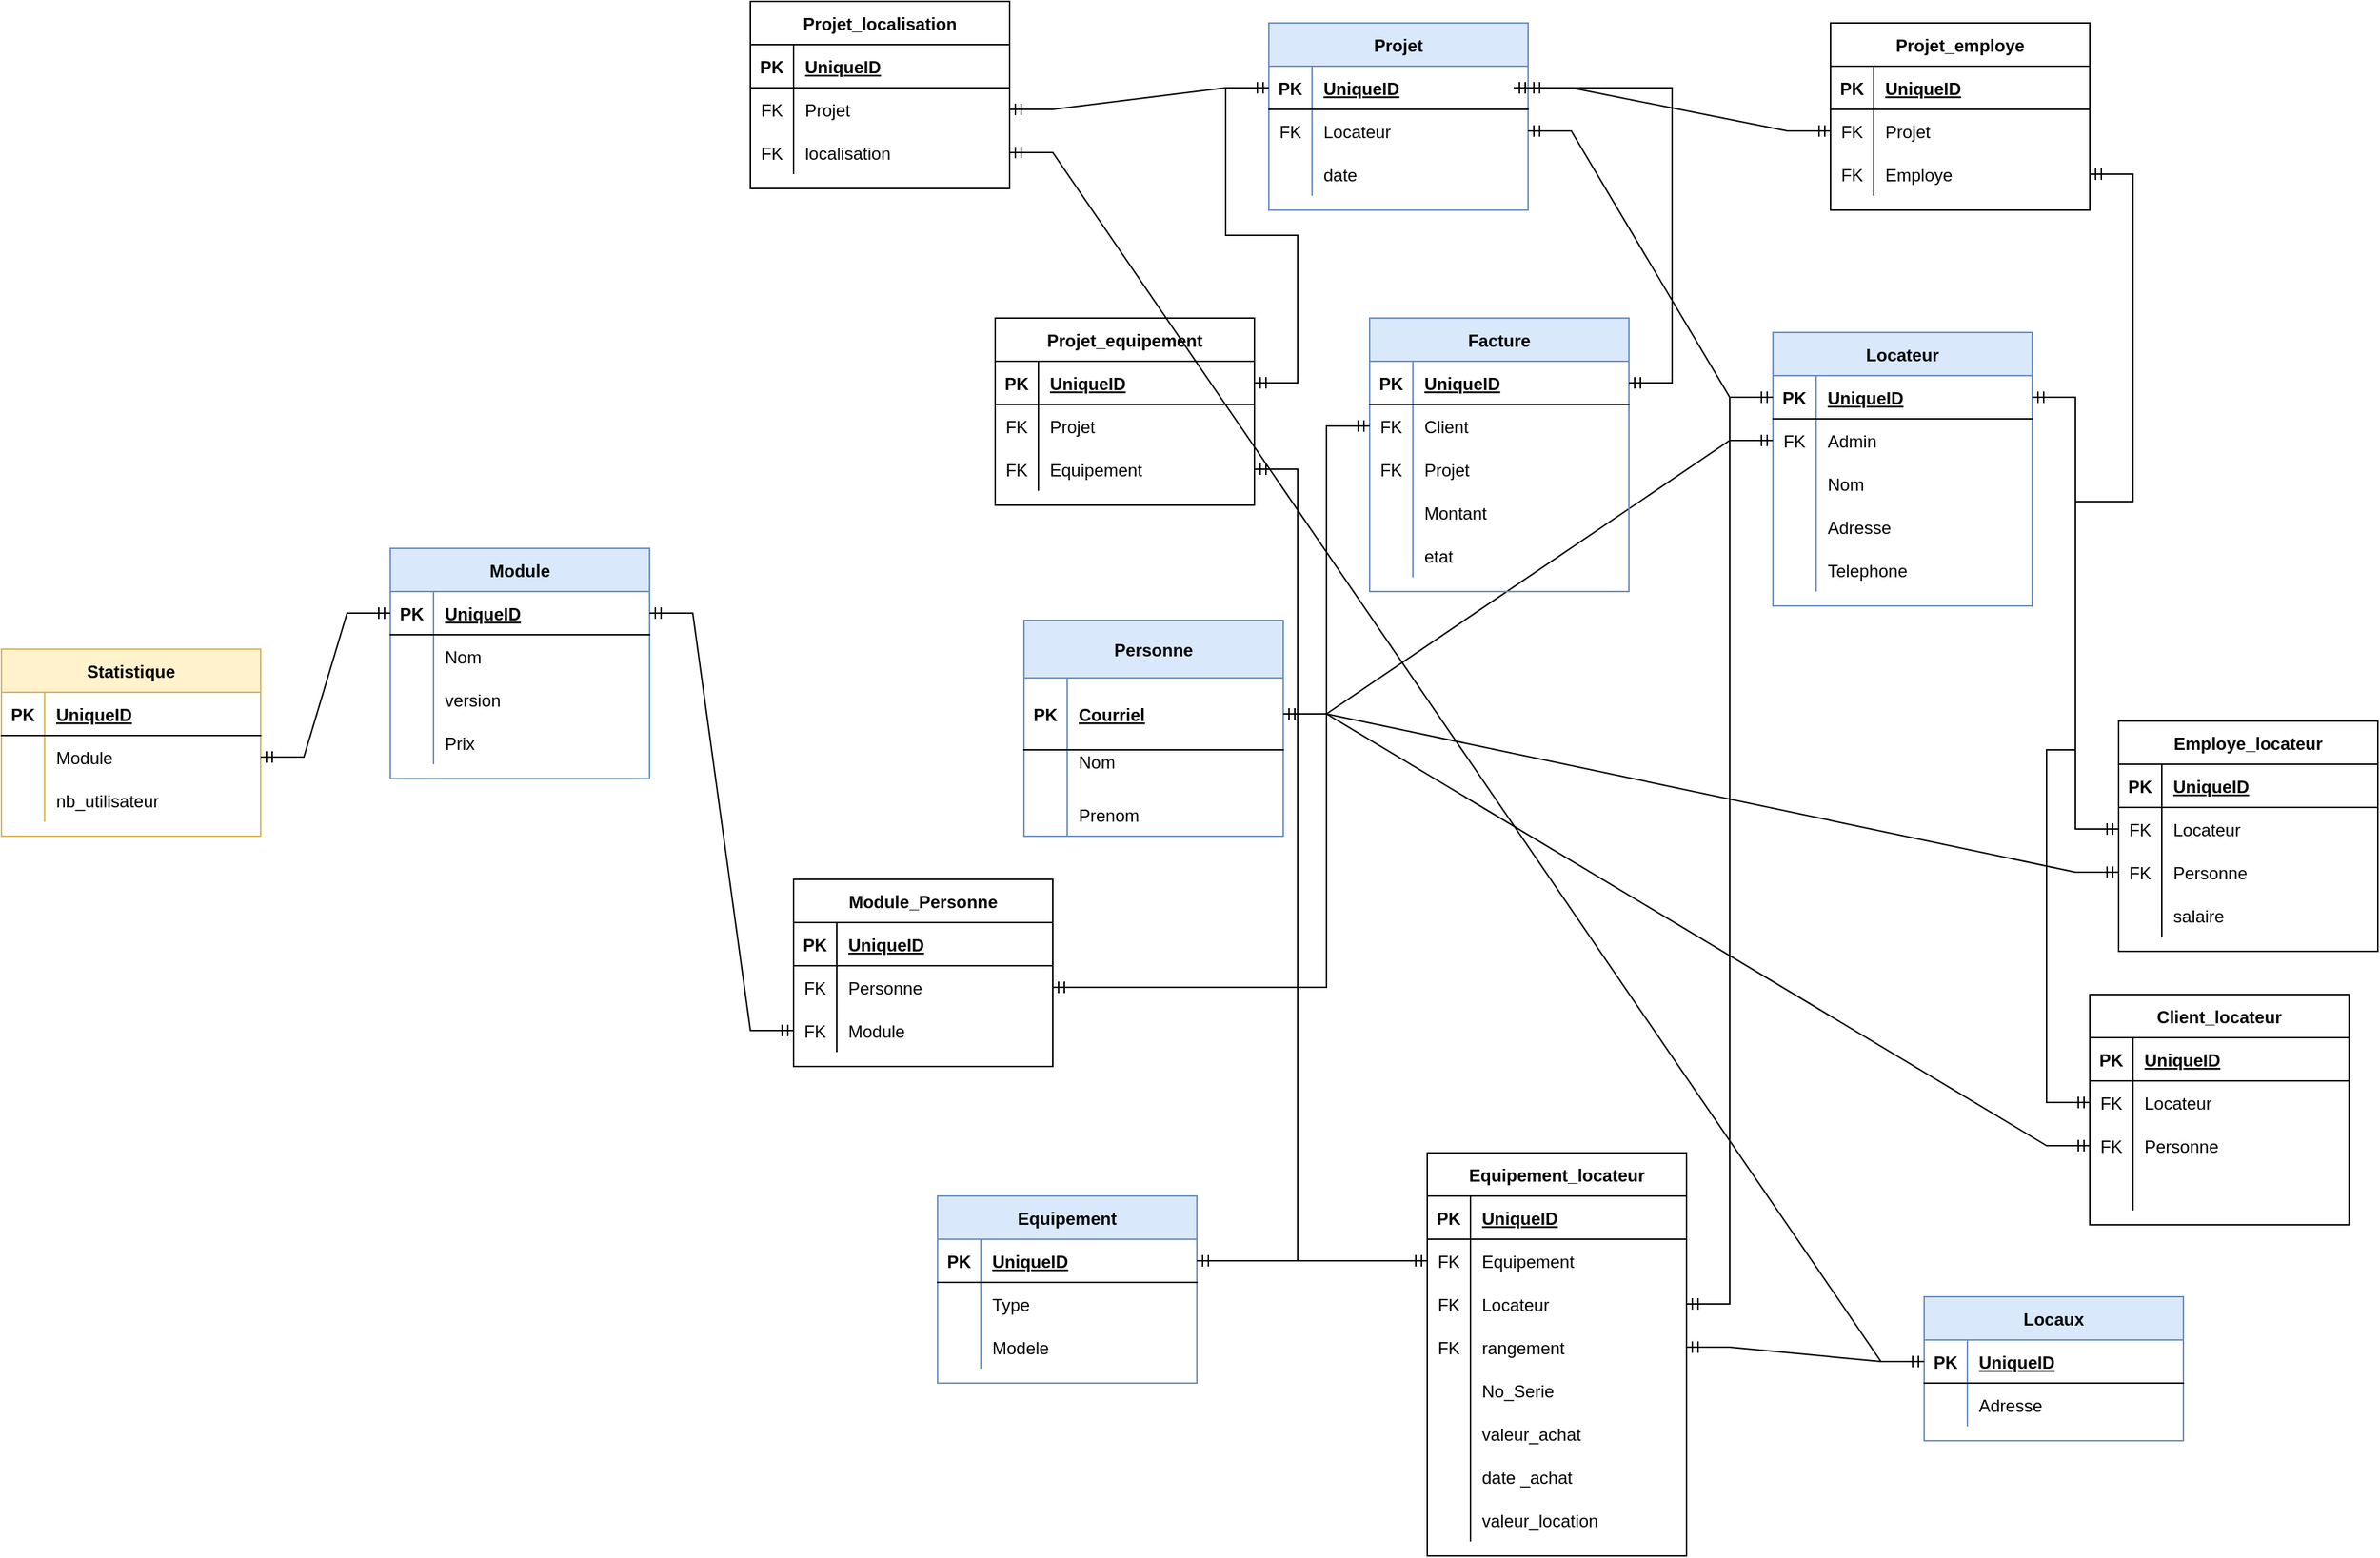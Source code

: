 <mxfile version="20.3.2" type="google"><diagram id="R2lEEEUBdFMjLlhIrx00" name="Page-1"><mxGraphModel grid="1" page="1" gridSize="10" guides="1" tooltips="1" connect="1" arrows="1" fold="1" pageScale="1" pageWidth="850" pageHeight="1100" math="0" shadow="0" extFonts="Permanent Marker^https://fonts.googleapis.com/css?family=Permanent+Marker"><root><mxCell id="0"/><mxCell id="1" parent="0"/><mxCell id="QGhAR5EzSCSKapcfkhGl-17" value="Personne" style="shape=table;startSize=40;container=1;collapsible=1;childLayout=tableLayout;fixedRows=1;rowLines=0;fontStyle=1;align=center;resizeLast=1;fillColor=#dae8fc;strokeColor=#6c8ebf;" vertex="1" parent="1"><mxGeometry x="-200" y="520" width="180" height="150" as="geometry"/></mxCell><mxCell id="QGhAR5EzSCSKapcfkhGl-18" value="" style="shape=tableRow;horizontal=0;startSize=0;swimlaneHead=0;swimlaneBody=0;fillColor=none;collapsible=0;dropTarget=0;points=[[0,0.5],[1,0.5]];portConstraint=eastwest;top=0;left=0;right=0;bottom=1;" vertex="1" parent="QGhAR5EzSCSKapcfkhGl-17"><mxGeometry y="40" width="180" height="50" as="geometry"/></mxCell><mxCell id="QGhAR5EzSCSKapcfkhGl-19" value="PK" style="shape=partialRectangle;connectable=0;fillColor=none;top=0;left=0;bottom=0;right=0;fontStyle=1;overflow=hidden;" vertex="1" parent="QGhAR5EzSCSKapcfkhGl-18"><mxGeometry width="30" height="50" as="geometry"><mxRectangle width="30" height="50" as="alternateBounds"/></mxGeometry></mxCell><mxCell id="QGhAR5EzSCSKapcfkhGl-20" value="Courriel" style="shape=partialRectangle;connectable=0;fillColor=none;top=0;left=0;bottom=0;right=0;align=left;spacingLeft=6;fontStyle=5;overflow=hidden;" vertex="1" parent="QGhAR5EzSCSKapcfkhGl-18"><mxGeometry x="30" width="150" height="50" as="geometry"><mxRectangle width="150" height="50" as="alternateBounds"/></mxGeometry></mxCell><mxCell id="QGhAR5EzSCSKapcfkhGl-21" value="" style="shape=tableRow;horizontal=0;startSize=0;swimlaneHead=0;swimlaneBody=0;fillColor=none;collapsible=0;dropTarget=0;points=[[0,0.5],[1,0.5]];portConstraint=eastwest;top=0;left=0;right=0;bottom=0;" vertex="1" parent="QGhAR5EzSCSKapcfkhGl-17"><mxGeometry y="90" width="180" height="30" as="geometry"/></mxCell><mxCell id="QGhAR5EzSCSKapcfkhGl-22" value="" style="shape=partialRectangle;connectable=0;fillColor=none;top=0;left=0;bottom=0;right=0;editable=1;overflow=hidden;" vertex="1" parent="QGhAR5EzSCSKapcfkhGl-21"><mxGeometry width="30" height="30" as="geometry"><mxRectangle width="30" height="30" as="alternateBounds"/></mxGeometry></mxCell><mxCell id="QGhAR5EzSCSKapcfkhGl-23" value="Nom    &#10;" style="shape=partialRectangle;connectable=0;fillColor=none;top=0;left=0;bottom=0;right=0;align=left;spacingLeft=6;overflow=hidden;" vertex="1" parent="QGhAR5EzSCSKapcfkhGl-21"><mxGeometry x="30" width="150" height="30" as="geometry"><mxRectangle width="150" height="30" as="alternateBounds"/></mxGeometry></mxCell><mxCell id="QGhAR5EzSCSKapcfkhGl-24" value="" style="shape=tableRow;horizontal=0;startSize=0;swimlaneHead=0;swimlaneBody=0;fillColor=none;collapsible=0;dropTarget=0;points=[[0,0.5],[1,0.5]];portConstraint=eastwest;top=0;left=0;right=0;bottom=0;" vertex="1" parent="QGhAR5EzSCSKapcfkhGl-17"><mxGeometry y="120" width="180" height="30" as="geometry"/></mxCell><mxCell id="QGhAR5EzSCSKapcfkhGl-25" value="" style="shape=partialRectangle;connectable=0;fillColor=none;top=0;left=0;bottom=0;right=0;editable=1;overflow=hidden;" vertex="1" parent="QGhAR5EzSCSKapcfkhGl-24"><mxGeometry width="30" height="30" as="geometry"><mxRectangle width="30" height="30" as="alternateBounds"/></mxGeometry></mxCell><mxCell id="QGhAR5EzSCSKapcfkhGl-26" value="Prenom" style="shape=partialRectangle;connectable=0;fillColor=none;top=0;left=0;bottom=0;right=0;align=left;spacingLeft=6;overflow=hidden;" vertex="1" parent="QGhAR5EzSCSKapcfkhGl-24"><mxGeometry x="30" width="150" height="30" as="geometry"><mxRectangle width="150" height="30" as="alternateBounds"/></mxGeometry></mxCell><mxCell id="QGhAR5EzSCSKapcfkhGl-43" value="Locateur" style="shape=table;startSize=30;container=1;collapsible=1;childLayout=tableLayout;fixedRows=1;rowLines=0;fontStyle=1;align=center;resizeLast=1;fillColor=#dae8fc;strokeColor=#6c8ebf;" vertex="1" parent="1"><mxGeometry x="320" y="320" width="180" height="190" as="geometry"/></mxCell><mxCell id="QGhAR5EzSCSKapcfkhGl-44" value="" style="shape=tableRow;horizontal=0;startSize=0;swimlaneHead=0;swimlaneBody=0;fillColor=none;collapsible=0;dropTarget=0;points=[[0,0.5],[1,0.5]];portConstraint=eastwest;top=0;left=0;right=0;bottom=1;" vertex="1" parent="QGhAR5EzSCSKapcfkhGl-43"><mxGeometry y="30" width="180" height="30" as="geometry"/></mxCell><mxCell id="QGhAR5EzSCSKapcfkhGl-45" value="PK" style="shape=partialRectangle;connectable=0;fillColor=none;top=0;left=0;bottom=0;right=0;fontStyle=1;overflow=hidden;" vertex="1" parent="QGhAR5EzSCSKapcfkhGl-44"><mxGeometry width="30" height="30" as="geometry"><mxRectangle width="30" height="30" as="alternateBounds"/></mxGeometry></mxCell><mxCell id="QGhAR5EzSCSKapcfkhGl-46" value="UniqueID" style="shape=partialRectangle;connectable=0;fillColor=none;top=0;left=0;bottom=0;right=0;align=left;spacingLeft=6;fontStyle=5;overflow=hidden;" vertex="1" parent="QGhAR5EzSCSKapcfkhGl-44"><mxGeometry x="30" width="150" height="30" as="geometry"><mxRectangle width="150" height="30" as="alternateBounds"/></mxGeometry></mxCell><mxCell id="QGhAR5EzSCSKapcfkhGl-47" value="" style="shape=tableRow;horizontal=0;startSize=0;swimlaneHead=0;swimlaneBody=0;fillColor=none;collapsible=0;dropTarget=0;points=[[0,0.5],[1,0.5]];portConstraint=eastwest;top=0;left=0;right=0;bottom=0;" vertex="1" parent="QGhAR5EzSCSKapcfkhGl-43"><mxGeometry y="60" width="180" height="30" as="geometry"/></mxCell><mxCell id="QGhAR5EzSCSKapcfkhGl-48" value="FK" style="shape=partialRectangle;connectable=0;fillColor=none;top=0;left=0;bottom=0;right=0;editable=1;overflow=hidden;" vertex="1" parent="QGhAR5EzSCSKapcfkhGl-47"><mxGeometry width="30" height="30" as="geometry"><mxRectangle width="30" height="30" as="alternateBounds"/></mxGeometry></mxCell><mxCell id="QGhAR5EzSCSKapcfkhGl-49" value="Admin" style="shape=partialRectangle;connectable=0;fillColor=none;top=0;left=0;bottom=0;right=0;align=left;spacingLeft=6;overflow=hidden;" vertex="1" parent="QGhAR5EzSCSKapcfkhGl-47"><mxGeometry x="30" width="150" height="30" as="geometry"><mxRectangle width="150" height="30" as="alternateBounds"/></mxGeometry></mxCell><mxCell id="QGhAR5EzSCSKapcfkhGl-50" value="" style="shape=tableRow;horizontal=0;startSize=0;swimlaneHead=0;swimlaneBody=0;fillColor=none;collapsible=0;dropTarget=0;points=[[0,0.5],[1,0.5]];portConstraint=eastwest;top=0;left=0;right=0;bottom=0;" vertex="1" parent="QGhAR5EzSCSKapcfkhGl-43"><mxGeometry y="90" width="180" height="30" as="geometry"/></mxCell><mxCell id="QGhAR5EzSCSKapcfkhGl-51" value="" style="shape=partialRectangle;connectable=0;fillColor=none;top=0;left=0;bottom=0;right=0;editable=1;overflow=hidden;" vertex="1" parent="QGhAR5EzSCSKapcfkhGl-50"><mxGeometry width="30" height="30" as="geometry"><mxRectangle width="30" height="30" as="alternateBounds"/></mxGeometry></mxCell><mxCell id="QGhAR5EzSCSKapcfkhGl-52" value="Nom" style="shape=partialRectangle;connectable=0;fillColor=none;top=0;left=0;bottom=0;right=0;align=left;spacingLeft=6;overflow=hidden;" vertex="1" parent="QGhAR5EzSCSKapcfkhGl-50"><mxGeometry x="30" width="150" height="30" as="geometry"><mxRectangle width="150" height="30" as="alternateBounds"/></mxGeometry></mxCell><mxCell id="QGhAR5EzSCSKapcfkhGl-53" value="" style="shape=tableRow;horizontal=0;startSize=0;swimlaneHead=0;swimlaneBody=0;fillColor=none;collapsible=0;dropTarget=0;points=[[0,0.5],[1,0.5]];portConstraint=eastwest;top=0;left=0;right=0;bottom=0;" vertex="1" parent="QGhAR5EzSCSKapcfkhGl-43"><mxGeometry y="120" width="180" height="30" as="geometry"/></mxCell><mxCell id="QGhAR5EzSCSKapcfkhGl-54" value="" style="shape=partialRectangle;connectable=0;fillColor=none;top=0;left=0;bottom=0;right=0;editable=1;overflow=hidden;" vertex="1" parent="QGhAR5EzSCSKapcfkhGl-53"><mxGeometry width="30" height="30" as="geometry"><mxRectangle width="30" height="30" as="alternateBounds"/></mxGeometry></mxCell><mxCell id="QGhAR5EzSCSKapcfkhGl-55" value="Adresse" style="shape=partialRectangle;connectable=0;fillColor=none;top=0;left=0;bottom=0;right=0;align=left;spacingLeft=6;overflow=hidden;" vertex="1" parent="QGhAR5EzSCSKapcfkhGl-53"><mxGeometry x="30" width="150" height="30" as="geometry"><mxRectangle width="150" height="30" as="alternateBounds"/></mxGeometry></mxCell><mxCell id="QGhAR5EzSCSKapcfkhGl-69" value="" style="shape=tableRow;horizontal=0;startSize=0;swimlaneHead=0;swimlaneBody=0;fillColor=none;collapsible=0;dropTarget=0;points=[[0,0.5],[1,0.5]];portConstraint=eastwest;top=0;left=0;right=0;bottom=0;" vertex="1" parent="QGhAR5EzSCSKapcfkhGl-43"><mxGeometry y="150" width="180" height="30" as="geometry"/></mxCell><mxCell id="QGhAR5EzSCSKapcfkhGl-70" value="" style="shape=partialRectangle;connectable=0;fillColor=none;top=0;left=0;bottom=0;right=0;editable=1;overflow=hidden;" vertex="1" parent="QGhAR5EzSCSKapcfkhGl-69"><mxGeometry width="30" height="30" as="geometry"><mxRectangle width="30" height="30" as="alternateBounds"/></mxGeometry></mxCell><mxCell id="QGhAR5EzSCSKapcfkhGl-71" value="Telephone" style="shape=partialRectangle;connectable=0;fillColor=none;top=0;left=0;bottom=0;right=0;align=left;spacingLeft=6;overflow=hidden;" vertex="1" parent="QGhAR5EzSCSKapcfkhGl-69"><mxGeometry x="30" width="150" height="30" as="geometry"><mxRectangle width="150" height="30" as="alternateBounds"/></mxGeometry></mxCell><mxCell id="QGhAR5EzSCSKapcfkhGl-72" value="Client_locateur" style="shape=table;startSize=30;container=1;collapsible=1;childLayout=tableLayout;fixedRows=1;rowLines=0;fontStyle=1;align=center;resizeLast=1;" vertex="1" parent="1"><mxGeometry x="540" y="780" width="180" height="160" as="geometry"/></mxCell><mxCell id="QGhAR5EzSCSKapcfkhGl-73" value="" style="shape=tableRow;horizontal=0;startSize=0;swimlaneHead=0;swimlaneBody=0;fillColor=none;collapsible=0;dropTarget=0;points=[[0,0.5],[1,0.5]];portConstraint=eastwest;top=0;left=0;right=0;bottom=1;" vertex="1" parent="QGhAR5EzSCSKapcfkhGl-72"><mxGeometry y="30" width="180" height="30" as="geometry"/></mxCell><mxCell id="QGhAR5EzSCSKapcfkhGl-74" value="PK" style="shape=partialRectangle;connectable=0;fillColor=none;top=0;left=0;bottom=0;right=0;fontStyle=1;overflow=hidden;" vertex="1" parent="QGhAR5EzSCSKapcfkhGl-73"><mxGeometry width="30" height="30" as="geometry"><mxRectangle width="30" height="30" as="alternateBounds"/></mxGeometry></mxCell><mxCell id="QGhAR5EzSCSKapcfkhGl-75" value="UniqueID" style="shape=partialRectangle;connectable=0;fillColor=none;top=0;left=0;bottom=0;right=0;align=left;spacingLeft=6;fontStyle=5;overflow=hidden;" vertex="1" parent="QGhAR5EzSCSKapcfkhGl-73"><mxGeometry x="30" width="150" height="30" as="geometry"><mxRectangle width="150" height="30" as="alternateBounds"/></mxGeometry></mxCell><mxCell id="QGhAR5EzSCSKapcfkhGl-76" value="" style="shape=tableRow;horizontal=0;startSize=0;swimlaneHead=0;swimlaneBody=0;fillColor=none;collapsible=0;dropTarget=0;points=[[0,0.5],[1,0.5]];portConstraint=eastwest;top=0;left=0;right=0;bottom=0;" vertex="1" parent="QGhAR5EzSCSKapcfkhGl-72"><mxGeometry y="60" width="180" height="30" as="geometry"/></mxCell><mxCell id="QGhAR5EzSCSKapcfkhGl-77" value="FK" style="shape=partialRectangle;connectable=0;fillColor=none;top=0;left=0;bottom=0;right=0;editable=1;overflow=hidden;" vertex="1" parent="QGhAR5EzSCSKapcfkhGl-76"><mxGeometry width="30" height="30" as="geometry"><mxRectangle width="30" height="30" as="alternateBounds"/></mxGeometry></mxCell><mxCell id="QGhAR5EzSCSKapcfkhGl-78" value="Locateur" style="shape=partialRectangle;connectable=0;fillColor=none;top=0;left=0;bottom=0;right=0;align=left;spacingLeft=6;overflow=hidden;" vertex="1" parent="QGhAR5EzSCSKapcfkhGl-76"><mxGeometry x="30" width="150" height="30" as="geometry"><mxRectangle width="150" height="30" as="alternateBounds"/></mxGeometry></mxCell><mxCell id="QGhAR5EzSCSKapcfkhGl-79" value="" style="shape=tableRow;horizontal=0;startSize=0;swimlaneHead=0;swimlaneBody=0;fillColor=none;collapsible=0;dropTarget=0;points=[[0,0.5],[1,0.5]];portConstraint=eastwest;top=0;left=0;right=0;bottom=0;" vertex="1" parent="QGhAR5EzSCSKapcfkhGl-72"><mxGeometry y="90" width="180" height="30" as="geometry"/></mxCell><mxCell id="QGhAR5EzSCSKapcfkhGl-80" value="FK" style="shape=partialRectangle;connectable=0;fillColor=none;top=0;left=0;bottom=0;right=0;editable=1;overflow=hidden;" vertex="1" parent="QGhAR5EzSCSKapcfkhGl-79"><mxGeometry width="30" height="30" as="geometry"><mxRectangle width="30" height="30" as="alternateBounds"/></mxGeometry></mxCell><mxCell id="QGhAR5EzSCSKapcfkhGl-81" value="Personne" style="shape=partialRectangle;connectable=0;fillColor=none;top=0;left=0;bottom=0;right=0;align=left;spacingLeft=6;overflow=hidden;" vertex="1" parent="QGhAR5EzSCSKapcfkhGl-79"><mxGeometry x="30" width="150" height="30" as="geometry"><mxRectangle width="150" height="30" as="alternateBounds"/></mxGeometry></mxCell><mxCell id="QGhAR5EzSCSKapcfkhGl-244" value="" style="shape=tableRow;horizontal=0;startSize=0;swimlaneHead=0;swimlaneBody=0;fillColor=none;collapsible=0;dropTarget=0;points=[[0,0.5],[1,0.5]];portConstraint=eastwest;top=0;left=0;right=0;bottom=0;" vertex="1" parent="QGhAR5EzSCSKapcfkhGl-72"><mxGeometry y="120" width="180" height="30" as="geometry"/></mxCell><mxCell id="QGhAR5EzSCSKapcfkhGl-245" value="" style="shape=partialRectangle;connectable=0;fillColor=none;top=0;left=0;bottom=0;right=0;editable=1;overflow=hidden;" vertex="1" parent="QGhAR5EzSCSKapcfkhGl-244"><mxGeometry width="30" height="30" as="geometry"><mxRectangle width="30" height="30" as="alternateBounds"/></mxGeometry></mxCell><mxCell id="QGhAR5EzSCSKapcfkhGl-246" value="" style="shape=partialRectangle;connectable=0;fillColor=none;top=0;left=0;bottom=0;right=0;align=left;spacingLeft=6;overflow=hidden;" vertex="1" parent="QGhAR5EzSCSKapcfkhGl-244"><mxGeometry x="30" width="150" height="30" as="geometry"><mxRectangle width="150" height="30" as="alternateBounds"/></mxGeometry></mxCell><mxCell id="QGhAR5EzSCSKapcfkhGl-85" value="" style="edgeStyle=entityRelationEdgeStyle;fontSize=12;html=1;endArrow=ERmandOne;startArrow=ERmandOne;rounded=0;exitX=1;exitY=0.5;exitDx=0;exitDy=0;" edge="1" parent="1" source="QGhAR5EzSCSKapcfkhGl-18" target="QGhAR5EzSCSKapcfkhGl-47"><mxGeometry width="100" height="100" relative="1" as="geometry"><mxPoint x="160" y="730" as="sourcePoint"/><mxPoint x="260" y="630" as="targetPoint"/></mxGeometry></mxCell><mxCell id="QGhAR5EzSCSKapcfkhGl-86" value="" style="edgeStyle=entityRelationEdgeStyle;fontSize=12;html=1;endArrow=ERmandOne;startArrow=ERmandOne;rounded=0;exitX=1;exitY=0.5;exitDx=0;exitDy=0;" edge="1" parent="1" source="QGhAR5EzSCSKapcfkhGl-18" target="QGhAR5EzSCSKapcfkhGl-79"><mxGeometry width="100" height="100" relative="1" as="geometry"><mxPoint x="160" y="890" as="sourcePoint"/><mxPoint x="260" y="790" as="targetPoint"/></mxGeometry></mxCell><mxCell id="QGhAR5EzSCSKapcfkhGl-87" value="" style="edgeStyle=entityRelationEdgeStyle;fontSize=12;html=1;endArrow=ERmandOne;startArrow=ERmandOne;rounded=0;entryX=0;entryY=0.5;entryDx=0;entryDy=0;exitX=1;exitY=0.5;exitDx=0;exitDy=0;" edge="1" parent="1" source="QGhAR5EzSCSKapcfkhGl-44" target="QGhAR5EzSCSKapcfkhGl-76"><mxGeometry width="100" height="100" relative="1" as="geometry"><mxPoint x="390" y="800" as="sourcePoint"/><mxPoint x="490" y="700" as="targetPoint"/></mxGeometry></mxCell><mxCell id="QGhAR5EzSCSKapcfkhGl-88" value="Module_Personne" style="shape=table;startSize=30;container=1;collapsible=1;childLayout=tableLayout;fixedRows=1;rowLines=0;fontStyle=1;align=center;resizeLast=1;" vertex="1" parent="1"><mxGeometry x="-360" y="700" width="180" height="130" as="geometry"/></mxCell><mxCell id="QGhAR5EzSCSKapcfkhGl-89" value="" style="shape=tableRow;horizontal=0;startSize=0;swimlaneHead=0;swimlaneBody=0;fillColor=none;collapsible=0;dropTarget=0;points=[[0,0.5],[1,0.5]];portConstraint=eastwest;top=0;left=0;right=0;bottom=1;" vertex="1" parent="QGhAR5EzSCSKapcfkhGl-88"><mxGeometry y="30" width="180" height="30" as="geometry"/></mxCell><mxCell id="QGhAR5EzSCSKapcfkhGl-90" value="PK" style="shape=partialRectangle;connectable=0;fillColor=none;top=0;left=0;bottom=0;right=0;fontStyle=1;overflow=hidden;" vertex="1" parent="QGhAR5EzSCSKapcfkhGl-89"><mxGeometry width="30" height="30" as="geometry"><mxRectangle width="30" height="30" as="alternateBounds"/></mxGeometry></mxCell><mxCell id="QGhAR5EzSCSKapcfkhGl-91" value="UniqueID" style="shape=partialRectangle;connectable=0;fillColor=none;top=0;left=0;bottom=0;right=0;align=left;spacingLeft=6;fontStyle=5;overflow=hidden;" vertex="1" parent="QGhAR5EzSCSKapcfkhGl-89"><mxGeometry x="30" width="150" height="30" as="geometry"><mxRectangle width="150" height="30" as="alternateBounds"/></mxGeometry></mxCell><mxCell id="QGhAR5EzSCSKapcfkhGl-92" value="" style="shape=tableRow;horizontal=0;startSize=0;swimlaneHead=0;swimlaneBody=0;fillColor=none;collapsible=0;dropTarget=0;points=[[0,0.5],[1,0.5]];portConstraint=eastwest;top=0;left=0;right=0;bottom=0;" vertex="1" parent="QGhAR5EzSCSKapcfkhGl-88"><mxGeometry y="60" width="180" height="30" as="geometry"/></mxCell><mxCell id="QGhAR5EzSCSKapcfkhGl-93" value="FK" style="shape=partialRectangle;connectable=0;fillColor=none;top=0;left=0;bottom=0;right=0;editable=1;overflow=hidden;" vertex="1" parent="QGhAR5EzSCSKapcfkhGl-92"><mxGeometry width="30" height="30" as="geometry"><mxRectangle width="30" height="30" as="alternateBounds"/></mxGeometry></mxCell><mxCell id="QGhAR5EzSCSKapcfkhGl-94" value="Personne" style="shape=partialRectangle;connectable=0;fillColor=none;top=0;left=0;bottom=0;right=0;align=left;spacingLeft=6;overflow=hidden;" vertex="1" parent="QGhAR5EzSCSKapcfkhGl-92"><mxGeometry x="30" width="150" height="30" as="geometry"><mxRectangle width="150" height="30" as="alternateBounds"/></mxGeometry></mxCell><mxCell id="QGhAR5EzSCSKapcfkhGl-95" value="" style="shape=tableRow;horizontal=0;startSize=0;swimlaneHead=0;swimlaneBody=0;fillColor=none;collapsible=0;dropTarget=0;points=[[0,0.5],[1,0.5]];portConstraint=eastwest;top=0;left=0;right=0;bottom=0;" vertex="1" parent="QGhAR5EzSCSKapcfkhGl-88"><mxGeometry y="90" width="180" height="30" as="geometry"/></mxCell><mxCell id="QGhAR5EzSCSKapcfkhGl-96" value="FK" style="shape=partialRectangle;connectable=0;fillColor=none;top=0;left=0;bottom=0;right=0;editable=1;overflow=hidden;" vertex="1" parent="QGhAR5EzSCSKapcfkhGl-95"><mxGeometry width="30" height="30" as="geometry"><mxRectangle width="30" height="30" as="alternateBounds"/></mxGeometry></mxCell><mxCell id="QGhAR5EzSCSKapcfkhGl-97" value="Module" style="shape=partialRectangle;connectable=0;fillColor=none;top=0;left=0;bottom=0;right=0;align=left;spacingLeft=6;overflow=hidden;" vertex="1" parent="QGhAR5EzSCSKapcfkhGl-95"><mxGeometry x="30" width="150" height="30" as="geometry"><mxRectangle width="150" height="30" as="alternateBounds"/></mxGeometry></mxCell><mxCell id="QGhAR5EzSCSKapcfkhGl-101" value="Module" style="shape=table;startSize=30;container=1;collapsible=1;childLayout=tableLayout;fixedRows=1;rowLines=0;fontStyle=1;align=center;resizeLast=1;fillColor=#dae8fc;strokeColor=#6c8ebf;" vertex="1" parent="1"><mxGeometry x="-640" y="470" width="180" height="160" as="geometry"/></mxCell><mxCell id="QGhAR5EzSCSKapcfkhGl-102" value="" style="shape=tableRow;horizontal=0;startSize=0;swimlaneHead=0;swimlaneBody=0;fillColor=none;collapsible=0;dropTarget=0;points=[[0,0.5],[1,0.5]];portConstraint=eastwest;top=0;left=0;right=0;bottom=1;" vertex="1" parent="QGhAR5EzSCSKapcfkhGl-101"><mxGeometry y="30" width="180" height="30" as="geometry"/></mxCell><mxCell id="QGhAR5EzSCSKapcfkhGl-103" value="PK" style="shape=partialRectangle;connectable=0;fillColor=none;top=0;left=0;bottom=0;right=0;fontStyle=1;overflow=hidden;" vertex="1" parent="QGhAR5EzSCSKapcfkhGl-102"><mxGeometry width="30" height="30" as="geometry"><mxRectangle width="30" height="30" as="alternateBounds"/></mxGeometry></mxCell><mxCell id="QGhAR5EzSCSKapcfkhGl-104" value="UniqueID" style="shape=partialRectangle;connectable=0;fillColor=none;top=0;left=0;bottom=0;right=0;align=left;spacingLeft=6;fontStyle=5;overflow=hidden;" vertex="1" parent="QGhAR5EzSCSKapcfkhGl-102"><mxGeometry x="30" width="150" height="30" as="geometry"><mxRectangle width="150" height="30" as="alternateBounds"/></mxGeometry></mxCell><mxCell id="QGhAR5EzSCSKapcfkhGl-105" value="" style="shape=tableRow;horizontal=0;startSize=0;swimlaneHead=0;swimlaneBody=0;fillColor=none;collapsible=0;dropTarget=0;points=[[0,0.5],[1,0.5]];portConstraint=eastwest;top=0;left=0;right=0;bottom=0;" vertex="1" parent="QGhAR5EzSCSKapcfkhGl-101"><mxGeometry y="60" width="180" height="30" as="geometry"/></mxCell><mxCell id="QGhAR5EzSCSKapcfkhGl-106" value="" style="shape=partialRectangle;connectable=0;fillColor=none;top=0;left=0;bottom=0;right=0;editable=1;overflow=hidden;" vertex="1" parent="QGhAR5EzSCSKapcfkhGl-105"><mxGeometry width="30" height="30" as="geometry"><mxRectangle width="30" height="30" as="alternateBounds"/></mxGeometry></mxCell><mxCell id="QGhAR5EzSCSKapcfkhGl-107" value="Nom" style="shape=partialRectangle;connectable=0;fillColor=none;top=0;left=0;bottom=0;right=0;align=left;spacingLeft=6;overflow=hidden;" vertex="1" parent="QGhAR5EzSCSKapcfkhGl-105"><mxGeometry x="30" width="150" height="30" as="geometry"><mxRectangle width="150" height="30" as="alternateBounds"/></mxGeometry></mxCell><mxCell id="QGhAR5EzSCSKapcfkhGl-108" value="" style="shape=tableRow;horizontal=0;startSize=0;swimlaneHead=0;swimlaneBody=0;fillColor=none;collapsible=0;dropTarget=0;points=[[0,0.5],[1,0.5]];portConstraint=eastwest;top=0;left=0;right=0;bottom=0;" vertex="1" parent="QGhAR5EzSCSKapcfkhGl-101"><mxGeometry y="90" width="180" height="30" as="geometry"/></mxCell><mxCell id="QGhAR5EzSCSKapcfkhGl-109" value="" style="shape=partialRectangle;connectable=0;fillColor=none;top=0;left=0;bottom=0;right=0;editable=1;overflow=hidden;" vertex="1" parent="QGhAR5EzSCSKapcfkhGl-108"><mxGeometry width="30" height="30" as="geometry"><mxRectangle width="30" height="30" as="alternateBounds"/></mxGeometry></mxCell><mxCell id="QGhAR5EzSCSKapcfkhGl-110" value="version" style="shape=partialRectangle;connectable=0;fillColor=none;top=0;left=0;bottom=0;right=0;align=left;spacingLeft=6;overflow=hidden;" vertex="1" parent="QGhAR5EzSCSKapcfkhGl-108"><mxGeometry x="30" width="150" height="30" as="geometry"><mxRectangle width="150" height="30" as="alternateBounds"/></mxGeometry></mxCell><mxCell id="QGhAR5EzSCSKapcfkhGl-286" value="" style="shape=tableRow;horizontal=0;startSize=0;swimlaneHead=0;swimlaneBody=0;fillColor=none;collapsible=0;dropTarget=0;points=[[0,0.5],[1,0.5]];portConstraint=eastwest;top=0;left=0;right=0;bottom=0;" vertex="1" parent="QGhAR5EzSCSKapcfkhGl-101"><mxGeometry y="120" width="180" height="30" as="geometry"/></mxCell><mxCell id="QGhAR5EzSCSKapcfkhGl-287" value="" style="shape=partialRectangle;connectable=0;fillColor=none;top=0;left=0;bottom=0;right=0;editable=1;overflow=hidden;" vertex="1" parent="QGhAR5EzSCSKapcfkhGl-286"><mxGeometry width="30" height="30" as="geometry"><mxRectangle width="30" height="30" as="alternateBounds"/></mxGeometry></mxCell><mxCell id="QGhAR5EzSCSKapcfkhGl-288" value="Prix" style="shape=partialRectangle;connectable=0;fillColor=none;top=0;left=0;bottom=0;right=0;align=left;spacingLeft=6;overflow=hidden;" vertex="1" parent="QGhAR5EzSCSKapcfkhGl-286"><mxGeometry x="30" width="150" height="30" as="geometry"><mxRectangle width="150" height="30" as="alternateBounds"/></mxGeometry></mxCell><mxCell id="QGhAR5EzSCSKapcfkhGl-114" value="" style="edgeStyle=entityRelationEdgeStyle;fontSize=12;html=1;endArrow=ERmandOne;startArrow=ERmandOne;rounded=0;entryX=1;entryY=0.5;entryDx=0;entryDy=0;" edge="1" parent="1" source="QGhAR5EzSCSKapcfkhGl-18" target="QGhAR5EzSCSKapcfkhGl-92"><mxGeometry width="100" height="100" relative="1" as="geometry"><mxPoint x="-500" y="970" as="sourcePoint"/><mxPoint x="-400" y="870" as="targetPoint"/></mxGeometry></mxCell><mxCell id="QGhAR5EzSCSKapcfkhGl-115" value="" style="edgeStyle=entityRelationEdgeStyle;fontSize=12;html=1;endArrow=ERmandOne;startArrow=ERmandOne;rounded=0;entryX=0;entryY=0.5;entryDx=0;entryDy=0;exitX=1;exitY=0.5;exitDx=0;exitDy=0;" edge="1" parent="1" source="QGhAR5EzSCSKapcfkhGl-102" target="QGhAR5EzSCSKapcfkhGl-95"><mxGeometry width="100" height="100" relative="1" as="geometry"><mxPoint x="-260" y="1040" as="sourcePoint"/><mxPoint x="-160" y="940" as="targetPoint"/></mxGeometry></mxCell><mxCell id="QGhAR5EzSCSKapcfkhGl-116" value="Employe_locateur" style="shape=table;startSize=30;container=1;collapsible=1;childLayout=tableLayout;fixedRows=1;rowLines=0;fontStyle=1;align=center;resizeLast=1;" vertex="1" parent="1"><mxGeometry x="560" y="590" width="180" height="160" as="geometry"/></mxCell><mxCell id="QGhAR5EzSCSKapcfkhGl-117" value="" style="shape=tableRow;horizontal=0;startSize=0;swimlaneHead=0;swimlaneBody=0;fillColor=none;collapsible=0;dropTarget=0;points=[[0,0.5],[1,0.5]];portConstraint=eastwest;top=0;left=0;right=0;bottom=1;" vertex="1" parent="QGhAR5EzSCSKapcfkhGl-116"><mxGeometry y="30" width="180" height="30" as="geometry"/></mxCell><mxCell id="QGhAR5EzSCSKapcfkhGl-118" value="PK" style="shape=partialRectangle;connectable=0;fillColor=none;top=0;left=0;bottom=0;right=0;fontStyle=1;overflow=hidden;" vertex="1" parent="QGhAR5EzSCSKapcfkhGl-117"><mxGeometry width="30" height="30" as="geometry"><mxRectangle width="30" height="30" as="alternateBounds"/></mxGeometry></mxCell><mxCell id="QGhAR5EzSCSKapcfkhGl-119" value="UniqueID" style="shape=partialRectangle;connectable=0;fillColor=none;top=0;left=0;bottom=0;right=0;align=left;spacingLeft=6;fontStyle=5;overflow=hidden;" vertex="1" parent="QGhAR5EzSCSKapcfkhGl-117"><mxGeometry x="30" width="150" height="30" as="geometry"><mxRectangle width="150" height="30" as="alternateBounds"/></mxGeometry></mxCell><mxCell id="QGhAR5EzSCSKapcfkhGl-120" value="" style="shape=tableRow;horizontal=0;startSize=0;swimlaneHead=0;swimlaneBody=0;fillColor=none;collapsible=0;dropTarget=0;points=[[0,0.5],[1,0.5]];portConstraint=eastwest;top=0;left=0;right=0;bottom=0;" vertex="1" parent="QGhAR5EzSCSKapcfkhGl-116"><mxGeometry y="60" width="180" height="30" as="geometry"/></mxCell><mxCell id="QGhAR5EzSCSKapcfkhGl-121" value="FK" style="shape=partialRectangle;connectable=0;fillColor=none;top=0;left=0;bottom=0;right=0;editable=1;overflow=hidden;" vertex="1" parent="QGhAR5EzSCSKapcfkhGl-120"><mxGeometry width="30" height="30" as="geometry"><mxRectangle width="30" height="30" as="alternateBounds"/></mxGeometry></mxCell><mxCell id="QGhAR5EzSCSKapcfkhGl-122" value="Locateur" style="shape=partialRectangle;connectable=0;fillColor=none;top=0;left=0;bottom=0;right=0;align=left;spacingLeft=6;overflow=hidden;" vertex="1" parent="QGhAR5EzSCSKapcfkhGl-120"><mxGeometry x="30" width="150" height="30" as="geometry"><mxRectangle width="150" height="30" as="alternateBounds"/></mxGeometry></mxCell><mxCell id="QGhAR5EzSCSKapcfkhGl-123" value="" style="shape=tableRow;horizontal=0;startSize=0;swimlaneHead=0;swimlaneBody=0;fillColor=none;collapsible=0;dropTarget=0;points=[[0,0.5],[1,0.5]];portConstraint=eastwest;top=0;left=0;right=0;bottom=0;" vertex="1" parent="QGhAR5EzSCSKapcfkhGl-116"><mxGeometry y="90" width="180" height="30" as="geometry"/></mxCell><mxCell id="QGhAR5EzSCSKapcfkhGl-124" value="FK" style="shape=partialRectangle;connectable=0;fillColor=none;top=0;left=0;bottom=0;right=0;editable=1;overflow=hidden;" vertex="1" parent="QGhAR5EzSCSKapcfkhGl-123"><mxGeometry width="30" height="30" as="geometry"><mxRectangle width="30" height="30" as="alternateBounds"/></mxGeometry></mxCell><mxCell id="QGhAR5EzSCSKapcfkhGl-125" value="Personne" style="shape=partialRectangle;connectable=0;fillColor=none;top=0;left=0;bottom=0;right=0;align=left;spacingLeft=6;overflow=hidden;" vertex="1" parent="QGhAR5EzSCSKapcfkhGl-123"><mxGeometry x="30" width="150" height="30" as="geometry"><mxRectangle width="150" height="30" as="alternateBounds"/></mxGeometry></mxCell><mxCell id="QGhAR5EzSCSKapcfkhGl-241" value="" style="shape=tableRow;horizontal=0;startSize=0;swimlaneHead=0;swimlaneBody=0;fillColor=none;collapsible=0;dropTarget=0;points=[[0,0.5],[1,0.5]];portConstraint=eastwest;top=0;left=0;right=0;bottom=0;" vertex="1" parent="QGhAR5EzSCSKapcfkhGl-116"><mxGeometry y="120" width="180" height="30" as="geometry"/></mxCell><mxCell id="QGhAR5EzSCSKapcfkhGl-242" value="" style="shape=partialRectangle;connectable=0;fillColor=none;top=0;left=0;bottom=0;right=0;editable=1;overflow=hidden;" vertex="1" parent="QGhAR5EzSCSKapcfkhGl-241"><mxGeometry width="30" height="30" as="geometry"><mxRectangle width="30" height="30" as="alternateBounds"/></mxGeometry></mxCell><mxCell id="QGhAR5EzSCSKapcfkhGl-243" value="salaire" style="shape=partialRectangle;connectable=0;fillColor=none;top=0;left=0;bottom=0;right=0;align=left;spacingLeft=6;overflow=hidden;" vertex="1" parent="QGhAR5EzSCSKapcfkhGl-241"><mxGeometry x="30" width="150" height="30" as="geometry"><mxRectangle width="150" height="30" as="alternateBounds"/></mxGeometry></mxCell><mxCell id="QGhAR5EzSCSKapcfkhGl-129" value="" style="edgeStyle=entityRelationEdgeStyle;fontSize=12;html=1;endArrow=ERmandOne;startArrow=ERmandOne;rounded=0;entryX=0;entryY=0.5;entryDx=0;entryDy=0;exitX=1;exitY=0.5;exitDx=0;exitDy=0;" edge="1" parent="1" source="QGhAR5EzSCSKapcfkhGl-18" target="QGhAR5EzSCSKapcfkhGl-123"><mxGeometry width="100" height="100" relative="1" as="geometry"><mxPoint x="50" y="940" as="sourcePoint"/><mxPoint x="150" y="840" as="targetPoint"/></mxGeometry></mxCell><mxCell id="QGhAR5EzSCSKapcfkhGl-130" value="" style="edgeStyle=entityRelationEdgeStyle;fontSize=12;html=1;endArrow=ERmandOne;startArrow=ERmandOne;rounded=0;entryX=0;entryY=0.5;entryDx=0;entryDy=0;exitX=1;exitY=0.5;exitDx=0;exitDy=0;" edge="1" parent="1" source="QGhAR5EzSCSKapcfkhGl-44" target="QGhAR5EzSCSKapcfkhGl-120"><mxGeometry width="100" height="100" relative="1" as="geometry"><mxPoint x="510" y="450" as="sourcePoint"/><mxPoint x="610" y="350" as="targetPoint"/></mxGeometry></mxCell><mxCell id="QGhAR5EzSCSKapcfkhGl-132" value="Equipement" style="shape=table;startSize=30;container=1;collapsible=1;childLayout=tableLayout;fixedRows=1;rowLines=0;fontStyle=1;align=center;resizeLast=1;fillColor=#dae8fc;strokeColor=#6c8ebf;" vertex="1" parent="1"><mxGeometry x="-260" y="920" width="180" height="130" as="geometry"/></mxCell><mxCell id="QGhAR5EzSCSKapcfkhGl-133" value="" style="shape=tableRow;horizontal=0;startSize=0;swimlaneHead=0;swimlaneBody=0;fillColor=none;collapsible=0;dropTarget=0;points=[[0,0.5],[1,0.5]];portConstraint=eastwest;top=0;left=0;right=0;bottom=1;" vertex="1" parent="QGhAR5EzSCSKapcfkhGl-132"><mxGeometry y="30" width="180" height="30" as="geometry"/></mxCell><mxCell id="QGhAR5EzSCSKapcfkhGl-134" value="PK" style="shape=partialRectangle;connectable=0;fillColor=none;top=0;left=0;bottom=0;right=0;fontStyle=1;overflow=hidden;" vertex="1" parent="QGhAR5EzSCSKapcfkhGl-133"><mxGeometry width="30" height="30" as="geometry"><mxRectangle width="30" height="30" as="alternateBounds"/></mxGeometry></mxCell><mxCell id="QGhAR5EzSCSKapcfkhGl-135" value="UniqueID" style="shape=partialRectangle;connectable=0;fillColor=none;top=0;left=0;bottom=0;right=0;align=left;spacingLeft=6;fontStyle=5;overflow=hidden;" vertex="1" parent="QGhAR5EzSCSKapcfkhGl-133"><mxGeometry x="30" width="150" height="30" as="geometry"><mxRectangle width="150" height="30" as="alternateBounds"/></mxGeometry></mxCell><mxCell id="QGhAR5EzSCSKapcfkhGl-136" value="" style="shape=tableRow;horizontal=0;startSize=0;swimlaneHead=0;swimlaneBody=0;fillColor=none;collapsible=0;dropTarget=0;points=[[0,0.5],[1,0.5]];portConstraint=eastwest;top=0;left=0;right=0;bottom=0;" vertex="1" parent="QGhAR5EzSCSKapcfkhGl-132"><mxGeometry y="60" width="180" height="30" as="geometry"/></mxCell><mxCell id="QGhAR5EzSCSKapcfkhGl-137" value="" style="shape=partialRectangle;connectable=0;fillColor=none;top=0;left=0;bottom=0;right=0;editable=1;overflow=hidden;" vertex="1" parent="QGhAR5EzSCSKapcfkhGl-136"><mxGeometry width="30" height="30" as="geometry"><mxRectangle width="30" height="30" as="alternateBounds"/></mxGeometry></mxCell><mxCell id="QGhAR5EzSCSKapcfkhGl-138" value="Type" style="shape=partialRectangle;connectable=0;fillColor=none;top=0;left=0;bottom=0;right=0;align=left;spacingLeft=6;overflow=hidden;" vertex="1" parent="QGhAR5EzSCSKapcfkhGl-136"><mxGeometry x="30" width="150" height="30" as="geometry"><mxRectangle width="150" height="30" as="alternateBounds"/></mxGeometry></mxCell><mxCell id="QGhAR5EzSCSKapcfkhGl-139" value="" style="shape=tableRow;horizontal=0;startSize=0;swimlaneHead=0;swimlaneBody=0;fillColor=none;collapsible=0;dropTarget=0;points=[[0,0.5],[1,0.5]];portConstraint=eastwest;top=0;left=0;right=0;bottom=0;" vertex="1" parent="QGhAR5EzSCSKapcfkhGl-132"><mxGeometry y="90" width="180" height="30" as="geometry"/></mxCell><mxCell id="QGhAR5EzSCSKapcfkhGl-140" value="" style="shape=partialRectangle;connectable=0;fillColor=none;top=0;left=0;bottom=0;right=0;editable=1;overflow=hidden;" vertex="1" parent="QGhAR5EzSCSKapcfkhGl-139"><mxGeometry width="30" height="30" as="geometry"><mxRectangle width="30" height="30" as="alternateBounds"/></mxGeometry></mxCell><mxCell id="QGhAR5EzSCSKapcfkhGl-141" value="Modele" style="shape=partialRectangle;connectable=0;fillColor=none;top=0;left=0;bottom=0;right=0;align=left;spacingLeft=6;overflow=hidden;" vertex="1" parent="QGhAR5EzSCSKapcfkhGl-139"><mxGeometry x="30" width="150" height="30" as="geometry"><mxRectangle width="150" height="30" as="alternateBounds"/></mxGeometry></mxCell><mxCell id="QGhAR5EzSCSKapcfkhGl-145" value="Equipement_locateur" style="shape=table;startSize=30;container=1;collapsible=1;childLayout=tableLayout;fixedRows=1;rowLines=0;fontStyle=1;align=center;resizeLast=1;" vertex="1" parent="1"><mxGeometry x="80" y="890" width="180" height="280" as="geometry"/></mxCell><mxCell id="QGhAR5EzSCSKapcfkhGl-146" value="" style="shape=tableRow;horizontal=0;startSize=0;swimlaneHead=0;swimlaneBody=0;fillColor=none;collapsible=0;dropTarget=0;points=[[0,0.5],[1,0.5]];portConstraint=eastwest;top=0;left=0;right=0;bottom=1;" vertex="1" parent="QGhAR5EzSCSKapcfkhGl-145"><mxGeometry y="30" width="180" height="30" as="geometry"/></mxCell><mxCell id="QGhAR5EzSCSKapcfkhGl-147" value="PK" style="shape=partialRectangle;connectable=0;fillColor=none;top=0;left=0;bottom=0;right=0;fontStyle=1;overflow=hidden;" vertex="1" parent="QGhAR5EzSCSKapcfkhGl-146"><mxGeometry width="30.0" height="30" as="geometry"><mxRectangle width="30.0" height="30" as="alternateBounds"/></mxGeometry></mxCell><mxCell id="QGhAR5EzSCSKapcfkhGl-148" value="UniqueID" style="shape=partialRectangle;connectable=0;fillColor=none;top=0;left=0;bottom=0;right=0;align=left;spacingLeft=6;fontStyle=5;overflow=hidden;" vertex="1" parent="QGhAR5EzSCSKapcfkhGl-146"><mxGeometry x="30.0" width="150.0" height="30" as="geometry"><mxRectangle width="150.0" height="30" as="alternateBounds"/></mxGeometry></mxCell><mxCell id="QGhAR5EzSCSKapcfkhGl-149" value="" style="shape=tableRow;horizontal=0;startSize=0;swimlaneHead=0;swimlaneBody=0;fillColor=none;collapsible=0;dropTarget=0;points=[[0,0.5],[1,0.5]];portConstraint=eastwest;top=0;left=0;right=0;bottom=0;" vertex="1" parent="QGhAR5EzSCSKapcfkhGl-145"><mxGeometry y="60" width="180" height="30" as="geometry"/></mxCell><mxCell id="QGhAR5EzSCSKapcfkhGl-150" value="FK" style="shape=partialRectangle;connectable=0;fillColor=none;top=0;left=0;bottom=0;right=0;editable=1;overflow=hidden;" vertex="1" parent="QGhAR5EzSCSKapcfkhGl-149"><mxGeometry width="30.0" height="30" as="geometry"><mxRectangle width="30.0" height="30" as="alternateBounds"/></mxGeometry></mxCell><mxCell id="QGhAR5EzSCSKapcfkhGl-151" value="Equipement" style="shape=partialRectangle;connectable=0;fillColor=none;top=0;left=0;bottom=0;right=0;align=left;spacingLeft=6;overflow=hidden;" vertex="1" parent="QGhAR5EzSCSKapcfkhGl-149"><mxGeometry x="30.0" width="150.0" height="30" as="geometry"><mxRectangle width="150.0" height="30" as="alternateBounds"/></mxGeometry></mxCell><mxCell id="QGhAR5EzSCSKapcfkhGl-152" value="" style="shape=tableRow;horizontal=0;startSize=0;swimlaneHead=0;swimlaneBody=0;fillColor=none;collapsible=0;dropTarget=0;points=[[0,0.5],[1,0.5]];portConstraint=eastwest;top=0;left=0;right=0;bottom=0;" vertex="1" parent="QGhAR5EzSCSKapcfkhGl-145"><mxGeometry y="90" width="180" height="30" as="geometry"/></mxCell><mxCell id="QGhAR5EzSCSKapcfkhGl-153" value="FK" style="shape=partialRectangle;connectable=0;fillColor=none;top=0;left=0;bottom=0;right=0;editable=1;overflow=hidden;" vertex="1" parent="QGhAR5EzSCSKapcfkhGl-152"><mxGeometry width="30.0" height="30" as="geometry"><mxRectangle width="30.0" height="30" as="alternateBounds"/></mxGeometry></mxCell><mxCell id="QGhAR5EzSCSKapcfkhGl-154" value="Locateur" style="shape=partialRectangle;connectable=0;fillColor=none;top=0;left=0;bottom=0;right=0;align=left;spacingLeft=6;overflow=hidden;" vertex="1" parent="QGhAR5EzSCSKapcfkhGl-152"><mxGeometry x="30.0" width="150.0" height="30" as="geometry"><mxRectangle width="150.0" height="30" as="alternateBounds"/></mxGeometry></mxCell><mxCell id="QGhAR5EzSCSKapcfkhGl-164" value="" style="shape=tableRow;horizontal=0;startSize=0;swimlaneHead=0;swimlaneBody=0;fillColor=none;collapsible=0;dropTarget=0;points=[[0,0.5],[1,0.5]];portConstraint=eastwest;top=0;left=0;right=0;bottom=0;" vertex="1" parent="QGhAR5EzSCSKapcfkhGl-145"><mxGeometry y="120" width="180" height="30" as="geometry"/></mxCell><mxCell id="QGhAR5EzSCSKapcfkhGl-165" value="FK" style="shape=partialRectangle;connectable=0;fillColor=none;top=0;left=0;bottom=0;right=0;editable=1;overflow=hidden;" vertex="1" parent="QGhAR5EzSCSKapcfkhGl-164"><mxGeometry width="30.0" height="30" as="geometry"><mxRectangle width="30.0" height="30" as="alternateBounds"/></mxGeometry></mxCell><mxCell id="QGhAR5EzSCSKapcfkhGl-166" value="rangement" style="shape=partialRectangle;connectable=0;fillColor=none;top=0;left=0;bottom=0;right=0;align=left;spacingLeft=6;overflow=hidden;" vertex="1" parent="QGhAR5EzSCSKapcfkhGl-164"><mxGeometry x="30.0" width="150.0" height="30" as="geometry"><mxRectangle width="150.0" height="30" as="alternateBounds"/></mxGeometry></mxCell><mxCell id="QGhAR5EzSCSKapcfkhGl-155" value="" style="shape=tableRow;horizontal=0;startSize=0;swimlaneHead=0;swimlaneBody=0;fillColor=none;collapsible=0;dropTarget=0;points=[[0,0.5],[1,0.5]];portConstraint=eastwest;top=0;left=0;right=0;bottom=0;" vertex="1" parent="QGhAR5EzSCSKapcfkhGl-145"><mxGeometry y="150" width="180" height="30" as="geometry"/></mxCell><mxCell id="QGhAR5EzSCSKapcfkhGl-156" value="" style="shape=partialRectangle;connectable=0;fillColor=none;top=0;left=0;bottom=0;right=0;editable=1;overflow=hidden;" vertex="1" parent="QGhAR5EzSCSKapcfkhGl-155"><mxGeometry width="30.0" height="30" as="geometry"><mxRectangle width="30.0" height="30" as="alternateBounds"/></mxGeometry></mxCell><mxCell id="QGhAR5EzSCSKapcfkhGl-157" value="No_Serie" style="shape=partialRectangle;connectable=0;fillColor=none;top=0;left=0;bottom=0;right=0;align=left;spacingLeft=6;overflow=hidden;" vertex="1" parent="QGhAR5EzSCSKapcfkhGl-155"><mxGeometry x="30.0" width="150.0" height="30" as="geometry"><mxRectangle width="150.0" height="30" as="alternateBounds"/></mxGeometry></mxCell><mxCell id="QGhAR5EzSCSKapcfkhGl-280" value="" style="shape=tableRow;horizontal=0;startSize=0;swimlaneHead=0;swimlaneBody=0;fillColor=none;collapsible=0;dropTarget=0;points=[[0,0.5],[1,0.5]];portConstraint=eastwest;top=0;left=0;right=0;bottom=0;" vertex="1" parent="QGhAR5EzSCSKapcfkhGl-145"><mxGeometry y="180" width="180" height="30" as="geometry"/></mxCell><mxCell id="QGhAR5EzSCSKapcfkhGl-281" value="" style="shape=partialRectangle;connectable=0;fillColor=none;top=0;left=0;bottom=0;right=0;editable=1;overflow=hidden;" vertex="1" parent="QGhAR5EzSCSKapcfkhGl-280"><mxGeometry width="30.0" height="30" as="geometry"><mxRectangle width="30.0" height="30" as="alternateBounds"/></mxGeometry></mxCell><mxCell id="QGhAR5EzSCSKapcfkhGl-282" value="valeur_achat" style="shape=partialRectangle;connectable=0;fillColor=none;top=0;left=0;bottom=0;right=0;align=left;spacingLeft=6;overflow=hidden;" vertex="1" parent="QGhAR5EzSCSKapcfkhGl-280"><mxGeometry x="30.0" width="150.0" height="30" as="geometry"><mxRectangle width="150.0" height="30" as="alternateBounds"/></mxGeometry></mxCell><mxCell id="QGhAR5EzSCSKapcfkhGl-310" value="" style="shape=tableRow;horizontal=0;startSize=0;swimlaneHead=0;swimlaneBody=0;fillColor=none;collapsible=0;dropTarget=0;points=[[0,0.5],[1,0.5]];portConstraint=eastwest;top=0;left=0;right=0;bottom=0;" vertex="1" parent="QGhAR5EzSCSKapcfkhGl-145"><mxGeometry y="210" width="180" height="30" as="geometry"/></mxCell><mxCell id="QGhAR5EzSCSKapcfkhGl-311" value="" style="shape=partialRectangle;connectable=0;fillColor=none;top=0;left=0;bottom=0;right=0;editable=1;overflow=hidden;" vertex="1" parent="QGhAR5EzSCSKapcfkhGl-310"><mxGeometry width="30.0" height="30" as="geometry"><mxRectangle width="30.0" height="30" as="alternateBounds"/></mxGeometry></mxCell><mxCell id="QGhAR5EzSCSKapcfkhGl-312" value="date _achat" style="shape=partialRectangle;connectable=0;fillColor=none;top=0;left=0;bottom=0;right=0;align=left;spacingLeft=6;overflow=hidden;" vertex="1" parent="QGhAR5EzSCSKapcfkhGl-310"><mxGeometry x="30.0" width="150.0" height="30" as="geometry"><mxRectangle width="150.0" height="30" as="alternateBounds"/></mxGeometry></mxCell><mxCell id="QGhAR5EzSCSKapcfkhGl-283" value="" style="shape=tableRow;horizontal=0;startSize=0;swimlaneHead=0;swimlaneBody=0;fillColor=none;collapsible=0;dropTarget=0;points=[[0,0.5],[1,0.5]];portConstraint=eastwest;top=0;left=0;right=0;bottom=0;" vertex="1" parent="QGhAR5EzSCSKapcfkhGl-145"><mxGeometry y="240" width="180" height="30" as="geometry"/></mxCell><mxCell id="QGhAR5EzSCSKapcfkhGl-284" value="" style="shape=partialRectangle;connectable=0;fillColor=none;top=0;left=0;bottom=0;right=0;editable=1;overflow=hidden;" vertex="1" parent="QGhAR5EzSCSKapcfkhGl-283"><mxGeometry width="30.0" height="30" as="geometry"><mxRectangle width="30.0" height="30" as="alternateBounds"/></mxGeometry></mxCell><mxCell id="QGhAR5EzSCSKapcfkhGl-285" value="valeur_location" style="shape=partialRectangle;connectable=0;fillColor=none;top=0;left=0;bottom=0;right=0;align=left;spacingLeft=6;overflow=hidden;" vertex="1" parent="QGhAR5EzSCSKapcfkhGl-283"><mxGeometry x="30.0" width="150.0" height="30" as="geometry"><mxRectangle width="150.0" height="30" as="alternateBounds"/></mxGeometry></mxCell><mxCell id="QGhAR5EzSCSKapcfkhGl-158" value="" style="edgeStyle=entityRelationEdgeStyle;fontSize=12;html=1;endArrow=ERmandOne;startArrow=ERmandOne;rounded=0;entryX=1;entryY=0.5;entryDx=0;entryDy=0;exitX=0;exitY=0.5;exitDx=0;exitDy=0;" edge="1" parent="1" source="QGhAR5EzSCSKapcfkhGl-44" target="QGhAR5EzSCSKapcfkhGl-152"><mxGeometry width="100" height="100" relative="1" as="geometry"><mxPoint x="-220" y="1070" as="sourcePoint"/><mxPoint x="-120" y="970" as="targetPoint"/></mxGeometry></mxCell><mxCell id="QGhAR5EzSCSKapcfkhGl-159" value="" style="edgeStyle=entityRelationEdgeStyle;fontSize=12;html=1;endArrow=ERmandOne;startArrow=ERmandOne;rounded=0;entryX=0;entryY=0.5;entryDx=0;entryDy=0;exitX=1;exitY=0.5;exitDx=0;exitDy=0;" edge="1" parent="1" source="QGhAR5EzSCSKapcfkhGl-133" target="QGhAR5EzSCSKapcfkhGl-149"><mxGeometry width="100" height="100" relative="1" as="geometry"><mxPoint x="-330" y="1060" as="sourcePoint"/><mxPoint x="-230" y="960" as="targetPoint"/></mxGeometry></mxCell><mxCell id="QGhAR5EzSCSKapcfkhGl-167" value="Locaux" style="shape=table;startSize=30;container=1;collapsible=1;childLayout=tableLayout;fixedRows=1;rowLines=0;fontStyle=1;align=center;resizeLast=1;fillColor=#dae8fc;strokeColor=#6c8ebf;" vertex="1" parent="1"><mxGeometry x="425" y="990" width="180" height="100" as="geometry"/></mxCell><mxCell id="QGhAR5EzSCSKapcfkhGl-168" value="" style="shape=tableRow;horizontal=0;startSize=0;swimlaneHead=0;swimlaneBody=0;fillColor=none;collapsible=0;dropTarget=0;points=[[0,0.5],[1,0.5]];portConstraint=eastwest;top=0;left=0;right=0;bottom=1;" vertex="1" parent="QGhAR5EzSCSKapcfkhGl-167"><mxGeometry y="30" width="180" height="30" as="geometry"/></mxCell><mxCell id="QGhAR5EzSCSKapcfkhGl-169" value="PK" style="shape=partialRectangle;connectable=0;fillColor=none;top=0;left=0;bottom=0;right=0;fontStyle=1;overflow=hidden;" vertex="1" parent="QGhAR5EzSCSKapcfkhGl-168"><mxGeometry width="30" height="30" as="geometry"><mxRectangle width="30" height="30" as="alternateBounds"/></mxGeometry></mxCell><mxCell id="QGhAR5EzSCSKapcfkhGl-170" value="UniqueID" style="shape=partialRectangle;connectable=0;fillColor=none;top=0;left=0;bottom=0;right=0;align=left;spacingLeft=6;fontStyle=5;overflow=hidden;" vertex="1" parent="QGhAR5EzSCSKapcfkhGl-168"><mxGeometry x="30" width="150" height="30" as="geometry"><mxRectangle width="150" height="30" as="alternateBounds"/></mxGeometry></mxCell><mxCell id="QGhAR5EzSCSKapcfkhGl-171" value="" style="shape=tableRow;horizontal=0;startSize=0;swimlaneHead=0;swimlaneBody=0;fillColor=none;collapsible=0;dropTarget=0;points=[[0,0.5],[1,0.5]];portConstraint=eastwest;top=0;left=0;right=0;bottom=0;" vertex="1" parent="QGhAR5EzSCSKapcfkhGl-167"><mxGeometry y="60" width="180" height="30" as="geometry"/></mxCell><mxCell id="QGhAR5EzSCSKapcfkhGl-172" value="" style="shape=partialRectangle;connectable=0;fillColor=none;top=0;left=0;bottom=0;right=0;editable=1;overflow=hidden;" vertex="1" parent="QGhAR5EzSCSKapcfkhGl-171"><mxGeometry width="30" height="30" as="geometry"><mxRectangle width="30" height="30" as="alternateBounds"/></mxGeometry></mxCell><mxCell id="QGhAR5EzSCSKapcfkhGl-173" value="Adresse" style="shape=partialRectangle;connectable=0;fillColor=none;top=0;left=0;bottom=0;right=0;align=left;spacingLeft=6;overflow=hidden;" vertex="1" parent="QGhAR5EzSCSKapcfkhGl-171"><mxGeometry x="30" width="150" height="30" as="geometry"><mxRectangle width="150" height="30" as="alternateBounds"/></mxGeometry></mxCell><mxCell id="QGhAR5EzSCSKapcfkhGl-180" value="" style="edgeStyle=entityRelationEdgeStyle;fontSize=12;html=1;endArrow=ERmandOne;startArrow=ERmandOne;rounded=0;entryX=1;entryY=0.5;entryDx=0;entryDy=0;exitX=0;exitY=0.5;exitDx=0;exitDy=0;" edge="1" parent="1" source="QGhAR5EzSCSKapcfkhGl-168" target="QGhAR5EzSCSKapcfkhGl-164"><mxGeometry width="100" height="100" relative="1" as="geometry"><mxPoint x="-60" y="1260" as="sourcePoint"/><mxPoint x="40" y="1160" as="targetPoint"/></mxGeometry></mxCell><mxCell id="QGhAR5EzSCSKapcfkhGl-181" value="Projet" style="shape=table;startSize=30;container=1;collapsible=1;childLayout=tableLayout;fixedRows=1;rowLines=0;fontStyle=1;align=center;resizeLast=1;fillColor=#dae8fc;strokeColor=#6c8ebf;" vertex="1" parent="1"><mxGeometry x="-30" y="105" width="180" height="130" as="geometry"/></mxCell><mxCell id="QGhAR5EzSCSKapcfkhGl-182" value="" style="shape=tableRow;horizontal=0;startSize=0;swimlaneHead=0;swimlaneBody=0;fillColor=none;collapsible=0;dropTarget=0;points=[[0,0.5],[1,0.5]];portConstraint=eastwest;top=0;left=0;right=0;bottom=1;" vertex="1" parent="QGhAR5EzSCSKapcfkhGl-181"><mxGeometry y="30" width="180" height="30" as="geometry"/></mxCell><mxCell id="QGhAR5EzSCSKapcfkhGl-183" value="PK" style="shape=partialRectangle;connectable=0;fillColor=none;top=0;left=0;bottom=0;right=0;fontStyle=1;overflow=hidden;" vertex="1" parent="QGhAR5EzSCSKapcfkhGl-182"><mxGeometry width="30" height="30" as="geometry"><mxRectangle width="30" height="30" as="alternateBounds"/></mxGeometry></mxCell><mxCell id="QGhAR5EzSCSKapcfkhGl-184" value="UniqueID" style="shape=partialRectangle;connectable=0;fillColor=none;top=0;left=0;bottom=0;right=0;align=left;spacingLeft=6;fontStyle=5;overflow=hidden;" vertex="1" parent="QGhAR5EzSCSKapcfkhGl-182"><mxGeometry x="30" width="150" height="30" as="geometry"><mxRectangle width="150" height="30" as="alternateBounds"/></mxGeometry></mxCell><mxCell id="QGhAR5EzSCSKapcfkhGl-185" value="" style="shape=tableRow;horizontal=0;startSize=0;swimlaneHead=0;swimlaneBody=0;fillColor=none;collapsible=0;dropTarget=0;points=[[0,0.5],[1,0.5]];portConstraint=eastwest;top=0;left=0;right=0;bottom=0;" vertex="1" parent="QGhAR5EzSCSKapcfkhGl-181"><mxGeometry y="60" width="180" height="30" as="geometry"/></mxCell><mxCell id="QGhAR5EzSCSKapcfkhGl-186" value="FK" style="shape=partialRectangle;connectable=0;fillColor=none;top=0;left=0;bottom=0;right=0;editable=1;overflow=hidden;" vertex="1" parent="QGhAR5EzSCSKapcfkhGl-185"><mxGeometry width="30" height="30" as="geometry"><mxRectangle width="30" height="30" as="alternateBounds"/></mxGeometry></mxCell><mxCell id="QGhAR5EzSCSKapcfkhGl-187" value="Locateur" style="shape=partialRectangle;connectable=0;fillColor=none;top=0;left=0;bottom=0;right=0;align=left;spacingLeft=6;overflow=hidden;" vertex="1" parent="QGhAR5EzSCSKapcfkhGl-185"><mxGeometry x="30" width="150" height="30" as="geometry"><mxRectangle width="150" height="30" as="alternateBounds"/></mxGeometry></mxCell><mxCell id="QGhAR5EzSCSKapcfkhGl-191" value="" style="shape=tableRow;horizontal=0;startSize=0;swimlaneHead=0;swimlaneBody=0;fillColor=none;collapsible=0;dropTarget=0;points=[[0,0.5],[1,0.5]];portConstraint=eastwest;top=0;left=0;right=0;bottom=0;" vertex="1" parent="QGhAR5EzSCSKapcfkhGl-181"><mxGeometry y="90" width="180" height="30" as="geometry"/></mxCell><mxCell id="QGhAR5EzSCSKapcfkhGl-192" value="" style="shape=partialRectangle;connectable=0;fillColor=none;top=0;left=0;bottom=0;right=0;editable=1;overflow=hidden;" vertex="1" parent="QGhAR5EzSCSKapcfkhGl-191"><mxGeometry width="30" height="30" as="geometry"><mxRectangle width="30" height="30" as="alternateBounds"/></mxGeometry></mxCell><mxCell id="QGhAR5EzSCSKapcfkhGl-193" value="date" style="shape=partialRectangle;connectable=0;fillColor=none;top=0;left=0;bottom=0;right=0;align=left;spacingLeft=6;overflow=hidden;" vertex="1" parent="QGhAR5EzSCSKapcfkhGl-191"><mxGeometry x="30" width="150" height="30" as="geometry"><mxRectangle width="150" height="30" as="alternateBounds"/></mxGeometry></mxCell><mxCell id="QGhAR5EzSCSKapcfkhGl-194" value="Projet_employe" style="shape=table;startSize=30;container=1;collapsible=1;childLayout=tableLayout;fixedRows=1;rowLines=0;fontStyle=1;align=center;resizeLast=1;" vertex="1" parent="1"><mxGeometry x="360" y="105" width="180" height="130" as="geometry"/></mxCell><mxCell id="QGhAR5EzSCSKapcfkhGl-195" value="" style="shape=tableRow;horizontal=0;startSize=0;swimlaneHead=0;swimlaneBody=0;fillColor=none;collapsible=0;dropTarget=0;points=[[0,0.5],[1,0.5]];portConstraint=eastwest;top=0;left=0;right=0;bottom=1;" vertex="1" parent="QGhAR5EzSCSKapcfkhGl-194"><mxGeometry y="30" width="180" height="30" as="geometry"/></mxCell><mxCell id="QGhAR5EzSCSKapcfkhGl-196" value="PK" style="shape=partialRectangle;connectable=0;fillColor=none;top=0;left=0;bottom=0;right=0;fontStyle=1;overflow=hidden;" vertex="1" parent="QGhAR5EzSCSKapcfkhGl-195"><mxGeometry width="30" height="30" as="geometry"><mxRectangle width="30" height="30" as="alternateBounds"/></mxGeometry></mxCell><mxCell id="QGhAR5EzSCSKapcfkhGl-197" value="UniqueID" style="shape=partialRectangle;connectable=0;fillColor=none;top=0;left=0;bottom=0;right=0;align=left;spacingLeft=6;fontStyle=5;overflow=hidden;" vertex="1" parent="QGhAR5EzSCSKapcfkhGl-195"><mxGeometry x="30" width="150" height="30" as="geometry"><mxRectangle width="150" height="30" as="alternateBounds"/></mxGeometry></mxCell><mxCell id="QGhAR5EzSCSKapcfkhGl-198" value="" style="shape=tableRow;horizontal=0;startSize=0;swimlaneHead=0;swimlaneBody=0;fillColor=none;collapsible=0;dropTarget=0;points=[[0,0.5],[1,0.5]];portConstraint=eastwest;top=0;left=0;right=0;bottom=0;" vertex="1" parent="QGhAR5EzSCSKapcfkhGl-194"><mxGeometry y="60" width="180" height="30" as="geometry"/></mxCell><mxCell id="QGhAR5EzSCSKapcfkhGl-199" value="FK" style="shape=partialRectangle;connectable=0;fillColor=none;top=0;left=0;bottom=0;right=0;editable=1;overflow=hidden;" vertex="1" parent="QGhAR5EzSCSKapcfkhGl-198"><mxGeometry width="30" height="30" as="geometry"><mxRectangle width="30" height="30" as="alternateBounds"/></mxGeometry></mxCell><mxCell id="QGhAR5EzSCSKapcfkhGl-200" value="Projet" style="shape=partialRectangle;connectable=0;fillColor=none;top=0;left=0;bottom=0;right=0;align=left;spacingLeft=6;overflow=hidden;" vertex="1" parent="QGhAR5EzSCSKapcfkhGl-198"><mxGeometry x="30" width="150" height="30" as="geometry"><mxRectangle width="150" height="30" as="alternateBounds"/></mxGeometry></mxCell><mxCell id="QGhAR5EzSCSKapcfkhGl-201" value="" style="shape=tableRow;horizontal=0;startSize=0;swimlaneHead=0;swimlaneBody=0;fillColor=none;collapsible=0;dropTarget=0;points=[[0,0.5],[1,0.5]];portConstraint=eastwest;top=0;left=0;right=0;bottom=0;" vertex="1" parent="QGhAR5EzSCSKapcfkhGl-194"><mxGeometry y="90" width="180" height="30" as="geometry"/></mxCell><mxCell id="QGhAR5EzSCSKapcfkhGl-202" value="FK" style="shape=partialRectangle;connectable=0;fillColor=none;top=0;left=0;bottom=0;right=0;editable=1;overflow=hidden;" vertex="1" parent="QGhAR5EzSCSKapcfkhGl-201"><mxGeometry width="30" height="30" as="geometry"><mxRectangle width="30" height="30" as="alternateBounds"/></mxGeometry></mxCell><mxCell id="QGhAR5EzSCSKapcfkhGl-203" value="Employe" style="shape=partialRectangle;connectable=0;fillColor=none;top=0;left=0;bottom=0;right=0;align=left;spacingLeft=6;overflow=hidden;" vertex="1" parent="QGhAR5EzSCSKapcfkhGl-201"><mxGeometry x="30" width="150" height="30" as="geometry"><mxRectangle width="150" height="30" as="alternateBounds"/></mxGeometry></mxCell><mxCell id="QGhAR5EzSCSKapcfkhGl-207" value="" style="edgeStyle=entityRelationEdgeStyle;fontSize=12;html=1;endArrow=ERmandOne;startArrow=ERmandOne;rounded=0;entryX=0;entryY=0.5;entryDx=0;entryDy=0;exitX=1;exitY=0.5;exitDx=0;exitDy=0;" edge="1" parent="1" source="QGhAR5EzSCSKapcfkhGl-182" target="QGhAR5EzSCSKapcfkhGl-198"><mxGeometry width="100" height="100" relative="1" as="geometry"><mxPoint x="230" y="220" as="sourcePoint"/><mxPoint x="-190" y="260" as="targetPoint"/></mxGeometry></mxCell><mxCell id="QGhAR5EzSCSKapcfkhGl-208" value="" style="edgeStyle=entityRelationEdgeStyle;fontSize=12;html=1;endArrow=ERmandOne;startArrow=ERmandOne;rounded=0;entryX=1;entryY=0.5;entryDx=0;entryDy=0;exitX=0;exitY=0.5;exitDx=0;exitDy=0;" edge="1" parent="1" source="QGhAR5EzSCSKapcfkhGl-120" target="QGhAR5EzSCSKapcfkhGl-201"><mxGeometry width="100" height="100" relative="1" as="geometry"><mxPoint x="760" y="560" as="sourcePoint"/><mxPoint x="700" y="300" as="targetPoint"/></mxGeometry></mxCell><mxCell id="QGhAR5EzSCSKapcfkhGl-210" value="" style="edgeStyle=entityRelationEdgeStyle;fontSize=12;html=1;endArrow=ERmandOne;startArrow=ERmandOne;rounded=0;" edge="1" parent="1" source="QGhAR5EzSCSKapcfkhGl-185" target="QGhAR5EzSCSKapcfkhGl-44"><mxGeometry width="100" height="100" relative="1" as="geometry"><mxPoint x="-200" y="370" as="sourcePoint"/><mxPoint x="300" y="430" as="targetPoint"/></mxGeometry></mxCell><mxCell id="QGhAR5EzSCSKapcfkhGl-211" value="Projet_localisation" style="shape=table;startSize=30;container=1;collapsible=1;childLayout=tableLayout;fixedRows=1;rowLines=0;fontStyle=1;align=center;resizeLast=1;" vertex="1" parent="1"><mxGeometry x="-390" y="90" width="180" height="130" as="geometry"/></mxCell><mxCell id="QGhAR5EzSCSKapcfkhGl-212" value="" style="shape=tableRow;horizontal=0;startSize=0;swimlaneHead=0;swimlaneBody=0;fillColor=none;collapsible=0;dropTarget=0;points=[[0,0.5],[1,0.5]];portConstraint=eastwest;top=0;left=0;right=0;bottom=1;" vertex="1" parent="QGhAR5EzSCSKapcfkhGl-211"><mxGeometry y="30" width="180" height="30" as="geometry"/></mxCell><mxCell id="QGhAR5EzSCSKapcfkhGl-213" value="PK" style="shape=partialRectangle;connectable=0;fillColor=none;top=0;left=0;bottom=0;right=0;fontStyle=1;overflow=hidden;" vertex="1" parent="QGhAR5EzSCSKapcfkhGl-212"><mxGeometry width="30" height="30" as="geometry"><mxRectangle width="30" height="30" as="alternateBounds"/></mxGeometry></mxCell><mxCell id="QGhAR5EzSCSKapcfkhGl-214" value="UniqueID" style="shape=partialRectangle;connectable=0;fillColor=none;top=0;left=0;bottom=0;right=0;align=left;spacingLeft=6;fontStyle=5;overflow=hidden;" vertex="1" parent="QGhAR5EzSCSKapcfkhGl-212"><mxGeometry x="30" width="150" height="30" as="geometry"><mxRectangle width="150" height="30" as="alternateBounds"/></mxGeometry></mxCell><mxCell id="QGhAR5EzSCSKapcfkhGl-215" value="" style="shape=tableRow;horizontal=0;startSize=0;swimlaneHead=0;swimlaneBody=0;fillColor=none;collapsible=0;dropTarget=0;points=[[0,0.5],[1,0.5]];portConstraint=eastwest;top=0;left=0;right=0;bottom=0;" vertex="1" parent="QGhAR5EzSCSKapcfkhGl-211"><mxGeometry y="60" width="180" height="30" as="geometry"/></mxCell><mxCell id="QGhAR5EzSCSKapcfkhGl-216" value="FK" style="shape=partialRectangle;connectable=0;fillColor=none;top=0;left=0;bottom=0;right=0;editable=1;overflow=hidden;" vertex="1" parent="QGhAR5EzSCSKapcfkhGl-215"><mxGeometry width="30" height="30" as="geometry"><mxRectangle width="30" height="30" as="alternateBounds"/></mxGeometry></mxCell><mxCell id="QGhAR5EzSCSKapcfkhGl-217" value="Projet" style="shape=partialRectangle;connectable=0;fillColor=none;top=0;left=0;bottom=0;right=0;align=left;spacingLeft=6;overflow=hidden;" vertex="1" parent="QGhAR5EzSCSKapcfkhGl-215"><mxGeometry x="30" width="150" height="30" as="geometry"><mxRectangle width="150" height="30" as="alternateBounds"/></mxGeometry></mxCell><mxCell id="QGhAR5EzSCSKapcfkhGl-218" value="" style="shape=tableRow;horizontal=0;startSize=0;swimlaneHead=0;swimlaneBody=0;fillColor=none;collapsible=0;dropTarget=0;points=[[0,0.5],[1,0.5]];portConstraint=eastwest;top=0;left=0;right=0;bottom=0;" vertex="1" parent="QGhAR5EzSCSKapcfkhGl-211"><mxGeometry y="90" width="180" height="30" as="geometry"/></mxCell><mxCell id="QGhAR5EzSCSKapcfkhGl-219" value="FK" style="shape=partialRectangle;connectable=0;fillColor=none;top=0;left=0;bottom=0;right=0;editable=1;overflow=hidden;" vertex="1" parent="QGhAR5EzSCSKapcfkhGl-218"><mxGeometry width="30" height="30" as="geometry"><mxRectangle width="30" height="30" as="alternateBounds"/></mxGeometry></mxCell><mxCell id="QGhAR5EzSCSKapcfkhGl-220" value="localisation" style="shape=partialRectangle;connectable=0;fillColor=none;top=0;left=0;bottom=0;right=0;align=left;spacingLeft=6;overflow=hidden;" vertex="1" parent="QGhAR5EzSCSKapcfkhGl-218"><mxGeometry x="30" width="150" height="30" as="geometry"><mxRectangle width="150" height="30" as="alternateBounds"/></mxGeometry></mxCell><mxCell id="QGhAR5EzSCSKapcfkhGl-224" value="Projet_equipement" style="shape=table;startSize=30;container=1;collapsible=1;childLayout=tableLayout;fixedRows=1;rowLines=0;fontStyle=1;align=center;resizeLast=1;" vertex="1" parent="1"><mxGeometry x="-220" y="310" width="180" height="130" as="geometry"/></mxCell><mxCell id="QGhAR5EzSCSKapcfkhGl-225" value="" style="shape=tableRow;horizontal=0;startSize=0;swimlaneHead=0;swimlaneBody=0;fillColor=none;collapsible=0;dropTarget=0;points=[[0,0.5],[1,0.5]];portConstraint=eastwest;top=0;left=0;right=0;bottom=1;" vertex="1" parent="QGhAR5EzSCSKapcfkhGl-224"><mxGeometry y="30" width="180" height="30" as="geometry"/></mxCell><mxCell id="QGhAR5EzSCSKapcfkhGl-226" value="PK" style="shape=partialRectangle;connectable=0;fillColor=none;top=0;left=0;bottom=0;right=0;fontStyle=1;overflow=hidden;" vertex="1" parent="QGhAR5EzSCSKapcfkhGl-225"><mxGeometry width="30" height="30" as="geometry"><mxRectangle width="30" height="30" as="alternateBounds"/></mxGeometry></mxCell><mxCell id="QGhAR5EzSCSKapcfkhGl-227" value="UniqueID" style="shape=partialRectangle;connectable=0;fillColor=none;top=0;left=0;bottom=0;right=0;align=left;spacingLeft=6;fontStyle=5;overflow=hidden;" vertex="1" parent="QGhAR5EzSCSKapcfkhGl-225"><mxGeometry x="30" width="150" height="30" as="geometry"><mxRectangle width="150" height="30" as="alternateBounds"/></mxGeometry></mxCell><mxCell id="QGhAR5EzSCSKapcfkhGl-228" value="" style="shape=tableRow;horizontal=0;startSize=0;swimlaneHead=0;swimlaneBody=0;fillColor=none;collapsible=0;dropTarget=0;points=[[0,0.5],[1,0.5]];portConstraint=eastwest;top=0;left=0;right=0;bottom=0;" vertex="1" parent="QGhAR5EzSCSKapcfkhGl-224"><mxGeometry y="60" width="180" height="30" as="geometry"/></mxCell><mxCell id="QGhAR5EzSCSKapcfkhGl-229" value="FK" style="shape=partialRectangle;connectable=0;fillColor=none;top=0;left=0;bottom=0;right=0;editable=1;overflow=hidden;" vertex="1" parent="QGhAR5EzSCSKapcfkhGl-228"><mxGeometry width="30" height="30" as="geometry"><mxRectangle width="30" height="30" as="alternateBounds"/></mxGeometry></mxCell><mxCell id="QGhAR5EzSCSKapcfkhGl-230" value="Projet" style="shape=partialRectangle;connectable=0;fillColor=none;top=0;left=0;bottom=0;right=0;align=left;spacingLeft=6;overflow=hidden;" vertex="1" parent="QGhAR5EzSCSKapcfkhGl-228"><mxGeometry x="30" width="150" height="30" as="geometry"><mxRectangle width="150" height="30" as="alternateBounds"/></mxGeometry></mxCell><mxCell id="QGhAR5EzSCSKapcfkhGl-231" value="" style="shape=tableRow;horizontal=0;startSize=0;swimlaneHead=0;swimlaneBody=0;fillColor=none;collapsible=0;dropTarget=0;points=[[0,0.5],[1,0.5]];portConstraint=eastwest;top=0;left=0;right=0;bottom=0;" vertex="1" parent="QGhAR5EzSCSKapcfkhGl-224"><mxGeometry y="90" width="180" height="30" as="geometry"/></mxCell><mxCell id="QGhAR5EzSCSKapcfkhGl-232" value="FK" style="shape=partialRectangle;connectable=0;fillColor=none;top=0;left=0;bottom=0;right=0;editable=1;overflow=hidden;" vertex="1" parent="QGhAR5EzSCSKapcfkhGl-231"><mxGeometry width="30" height="30" as="geometry"><mxRectangle width="30" height="30" as="alternateBounds"/></mxGeometry></mxCell><mxCell id="QGhAR5EzSCSKapcfkhGl-233" value="Equipement" style="shape=partialRectangle;connectable=0;fillColor=none;top=0;left=0;bottom=0;right=0;align=left;spacingLeft=6;overflow=hidden;" vertex="1" parent="QGhAR5EzSCSKapcfkhGl-231"><mxGeometry x="30" width="150" height="30" as="geometry"><mxRectangle width="150" height="30" as="alternateBounds"/></mxGeometry></mxCell><mxCell id="QGhAR5EzSCSKapcfkhGl-237" value="" style="edgeStyle=entityRelationEdgeStyle;fontSize=12;html=1;endArrow=ERmandOne;startArrow=ERmandOne;rounded=0;entryX=1;entryY=0.5;entryDx=0;entryDy=0;exitX=0;exitY=0.5;exitDx=0;exitDy=0;" edge="1" parent="1" source="QGhAR5EzSCSKapcfkhGl-182" target="QGhAR5EzSCSKapcfkhGl-225"><mxGeometry width="100" height="100" relative="1" as="geometry"><mxPoint x="-520" y="300" as="sourcePoint"/><mxPoint x="-420" y="200" as="targetPoint"/></mxGeometry></mxCell><mxCell id="QGhAR5EzSCSKapcfkhGl-238" value="" style="edgeStyle=entityRelationEdgeStyle;fontSize=12;html=1;endArrow=ERmandOne;startArrow=ERmandOne;rounded=0;entryX=0;entryY=0.5;entryDx=0;entryDy=0;exitX=1;exitY=0.5;exitDx=0;exitDy=0;" edge="1" parent="1" source="QGhAR5EzSCSKapcfkhGl-215" target="QGhAR5EzSCSKapcfkhGl-182"><mxGeometry width="100" height="100" relative="1" as="geometry"><mxPoint x="-220" y="260" as="sourcePoint"/><mxPoint x="-120" y="160" as="targetPoint"/></mxGeometry></mxCell><mxCell id="QGhAR5EzSCSKapcfkhGl-239" value="" style="edgeStyle=entityRelationEdgeStyle;fontSize=12;html=1;endArrow=ERmandOne;startArrow=ERmandOne;rounded=0;entryX=1;entryY=0.5;entryDx=0;entryDy=0;exitX=0;exitY=0.5;exitDx=0;exitDy=0;" edge="1" parent="1" source="QGhAR5EzSCSKapcfkhGl-168" target="QGhAR5EzSCSKapcfkhGl-218"><mxGeometry width="100" height="100" relative="1" as="geometry"><mxPoint x="-500" y="320" as="sourcePoint"/><mxPoint x="-400" y="220" as="targetPoint"/></mxGeometry></mxCell><mxCell id="QGhAR5EzSCSKapcfkhGl-240" value="" style="edgeStyle=entityRelationEdgeStyle;fontSize=12;html=1;endArrow=ERmandOne;startArrow=ERmandOne;rounded=0;entryX=1;entryY=0.5;entryDx=0;entryDy=0;" edge="1" parent="1" source="QGhAR5EzSCSKapcfkhGl-231" target="QGhAR5EzSCSKapcfkhGl-133"><mxGeometry width="100" height="100" relative="1" as="geometry"><mxPoint x="-50" y="430" as="sourcePoint"/><mxPoint x="50" y="330" as="targetPoint"/></mxGeometry></mxCell><mxCell id="QGhAR5EzSCSKapcfkhGl-247" value="Facture" style="shape=table;startSize=30;container=1;collapsible=1;childLayout=tableLayout;fixedRows=1;rowLines=0;fontStyle=1;align=center;resizeLast=1;fillColor=#dae8fc;strokeColor=#6c8ebf;" vertex="1" parent="1"><mxGeometry x="40" y="310" width="180" height="190.0" as="geometry"/></mxCell><mxCell id="QGhAR5EzSCSKapcfkhGl-248" value="" style="shape=tableRow;horizontal=0;startSize=0;swimlaneHead=0;swimlaneBody=0;fillColor=none;collapsible=0;dropTarget=0;points=[[0,0.5],[1,0.5]];portConstraint=eastwest;top=0;left=0;right=0;bottom=1;" vertex="1" parent="QGhAR5EzSCSKapcfkhGl-247"><mxGeometry y="30" width="180" height="30" as="geometry"/></mxCell><mxCell id="QGhAR5EzSCSKapcfkhGl-249" value="PK" style="shape=partialRectangle;connectable=0;fillColor=none;top=0;left=0;bottom=0;right=0;fontStyle=1;overflow=hidden;" vertex="1" parent="QGhAR5EzSCSKapcfkhGl-248"><mxGeometry width="30" height="30" as="geometry"><mxRectangle width="30" height="30" as="alternateBounds"/></mxGeometry></mxCell><mxCell id="QGhAR5EzSCSKapcfkhGl-250" value="UniqueID" style="shape=partialRectangle;connectable=0;fillColor=none;top=0;left=0;bottom=0;right=0;align=left;spacingLeft=6;fontStyle=5;overflow=hidden;" vertex="1" parent="QGhAR5EzSCSKapcfkhGl-248"><mxGeometry x="30" width="150" height="30" as="geometry"><mxRectangle width="150" height="30" as="alternateBounds"/></mxGeometry></mxCell><mxCell id="QGhAR5EzSCSKapcfkhGl-251" value="" style="shape=tableRow;horizontal=0;startSize=0;swimlaneHead=0;swimlaneBody=0;fillColor=none;collapsible=0;dropTarget=0;points=[[0,0.5],[1,0.5]];portConstraint=eastwest;top=0;left=0;right=0;bottom=0;" vertex="1" parent="QGhAR5EzSCSKapcfkhGl-247"><mxGeometry y="60" width="180" height="30" as="geometry"/></mxCell><mxCell id="QGhAR5EzSCSKapcfkhGl-252" value="FK" style="shape=partialRectangle;connectable=0;fillColor=none;top=0;left=0;bottom=0;right=0;editable=1;overflow=hidden;" vertex="1" parent="QGhAR5EzSCSKapcfkhGl-251"><mxGeometry width="30" height="30" as="geometry"><mxRectangle width="30" height="30" as="alternateBounds"/></mxGeometry></mxCell><mxCell id="QGhAR5EzSCSKapcfkhGl-253" value="Client" style="shape=partialRectangle;connectable=0;fillColor=none;top=0;left=0;bottom=0;right=0;align=left;spacingLeft=6;overflow=hidden;" vertex="1" parent="QGhAR5EzSCSKapcfkhGl-251"><mxGeometry x="30" width="150" height="30" as="geometry"><mxRectangle width="150" height="30" as="alternateBounds"/></mxGeometry></mxCell><mxCell id="QGhAR5EzSCSKapcfkhGl-254" value="" style="shape=tableRow;horizontal=0;startSize=0;swimlaneHead=0;swimlaneBody=0;fillColor=none;collapsible=0;dropTarget=0;points=[[0,0.5],[1,0.5]];portConstraint=eastwest;top=0;left=0;right=0;bottom=0;" vertex="1" parent="QGhAR5EzSCSKapcfkhGl-247"><mxGeometry y="90" width="180" height="30" as="geometry"/></mxCell><mxCell id="QGhAR5EzSCSKapcfkhGl-255" value="FK" style="shape=partialRectangle;connectable=0;fillColor=none;top=0;left=0;bottom=0;right=0;editable=1;overflow=hidden;" vertex="1" parent="QGhAR5EzSCSKapcfkhGl-254"><mxGeometry width="30" height="30" as="geometry"><mxRectangle width="30" height="30" as="alternateBounds"/></mxGeometry></mxCell><mxCell id="QGhAR5EzSCSKapcfkhGl-256" value="Projet" style="shape=partialRectangle;connectable=0;fillColor=none;top=0;left=0;bottom=0;right=0;align=left;spacingLeft=6;overflow=hidden;" vertex="1" parent="QGhAR5EzSCSKapcfkhGl-254"><mxGeometry x="30" width="150" height="30" as="geometry"><mxRectangle width="150" height="30" as="alternateBounds"/></mxGeometry></mxCell><mxCell id="QGhAR5EzSCSKapcfkhGl-277" value="" style="shape=tableRow;horizontal=0;startSize=0;swimlaneHead=0;swimlaneBody=0;fillColor=none;collapsible=0;dropTarget=0;points=[[0,0.5],[1,0.5]];portConstraint=eastwest;top=0;left=0;right=0;bottom=0;" vertex="1" parent="QGhAR5EzSCSKapcfkhGl-247"><mxGeometry y="120" width="180" height="30" as="geometry"/></mxCell><mxCell id="QGhAR5EzSCSKapcfkhGl-278" value="" style="shape=partialRectangle;connectable=0;fillColor=none;top=0;left=0;bottom=0;right=0;editable=1;overflow=hidden;" vertex="1" parent="QGhAR5EzSCSKapcfkhGl-277"><mxGeometry width="30" height="30" as="geometry"><mxRectangle width="30" height="30" as="alternateBounds"/></mxGeometry></mxCell><mxCell id="QGhAR5EzSCSKapcfkhGl-279" value="Montant" style="shape=partialRectangle;connectable=0;fillColor=none;top=0;left=0;bottom=0;right=0;align=left;spacingLeft=6;overflow=hidden;" vertex="1" parent="QGhAR5EzSCSKapcfkhGl-277"><mxGeometry x="30" width="150" height="30" as="geometry"><mxRectangle width="150" height="30" as="alternateBounds"/></mxGeometry></mxCell><mxCell id="QGhAR5EzSCSKapcfkhGl-303" value="" style="shape=tableRow;horizontal=0;startSize=0;swimlaneHead=0;swimlaneBody=0;fillColor=none;collapsible=0;dropTarget=0;points=[[0,0.5],[1,0.5]];portConstraint=eastwest;top=0;left=0;right=0;bottom=0;" vertex="1" parent="QGhAR5EzSCSKapcfkhGl-247"><mxGeometry y="150" width="180" height="30" as="geometry"/></mxCell><mxCell id="QGhAR5EzSCSKapcfkhGl-304" value="" style="shape=partialRectangle;connectable=0;fillColor=none;top=0;left=0;bottom=0;right=0;editable=1;overflow=hidden;" vertex="1" parent="QGhAR5EzSCSKapcfkhGl-303"><mxGeometry width="30" height="30" as="geometry"><mxRectangle width="30" height="30" as="alternateBounds"/></mxGeometry></mxCell><mxCell id="QGhAR5EzSCSKapcfkhGl-305" value="etat" style="shape=partialRectangle;connectable=0;fillColor=none;top=0;left=0;bottom=0;right=0;align=left;spacingLeft=6;overflow=hidden;" vertex="1" parent="QGhAR5EzSCSKapcfkhGl-303"><mxGeometry x="30" width="150" height="30" as="geometry"><mxRectangle width="150" height="30" as="alternateBounds"/></mxGeometry></mxCell><mxCell id="QGhAR5EzSCSKapcfkhGl-261" value="" style="edgeStyle=entityRelationEdgeStyle;fontSize=12;html=1;endArrow=ERmandOne;startArrow=ERmandOne;rounded=0;" edge="1" parent="1" target="QGhAR5EzSCSKapcfkhGl-248"><mxGeometry width="100" height="100" relative="1" as="geometry"><mxPoint x="140.0" y="150" as="sourcePoint"/><mxPoint x="220.0" y="395.0" as="targetPoint"/></mxGeometry></mxCell><mxCell id="QGhAR5EzSCSKapcfkhGl-262" value="" style="edgeStyle=entityRelationEdgeStyle;fontSize=12;html=1;endArrow=ERmandOne;startArrow=ERmandOne;rounded=0;entryX=0;entryY=0.5;entryDx=0;entryDy=0;exitX=1;exitY=0.5;exitDx=0;exitDy=0;" edge="1" parent="1" source="QGhAR5EzSCSKapcfkhGl-18" target="QGhAR5EzSCSKapcfkhGl-251"><mxGeometry width="100" height="100" relative="1" as="geometry"><mxPoint x="645" y="430" as="sourcePoint"/><mxPoint x="745" y="330" as="targetPoint"/></mxGeometry></mxCell><mxCell id="QGhAR5EzSCSKapcfkhGl-289" value="Statistique" style="shape=table;startSize=30;container=1;collapsible=1;childLayout=tableLayout;fixedRows=1;rowLines=0;fontStyle=1;align=center;resizeLast=1;fillColor=#fff2cc;strokeColor=#d6b656;" vertex="1" parent="1"><mxGeometry x="-910" y="540" width="180" height="130" as="geometry"/></mxCell><mxCell id="QGhAR5EzSCSKapcfkhGl-290" value="" style="shape=tableRow;horizontal=0;startSize=0;swimlaneHead=0;swimlaneBody=0;fillColor=none;collapsible=0;dropTarget=0;points=[[0,0.5],[1,0.5]];portConstraint=eastwest;top=0;left=0;right=0;bottom=1;" vertex="1" parent="QGhAR5EzSCSKapcfkhGl-289"><mxGeometry y="30" width="180" height="30" as="geometry"/></mxCell><mxCell id="QGhAR5EzSCSKapcfkhGl-291" value="PK" style="shape=partialRectangle;connectable=0;fillColor=none;top=0;left=0;bottom=0;right=0;fontStyle=1;overflow=hidden;" vertex="1" parent="QGhAR5EzSCSKapcfkhGl-290"><mxGeometry width="30" height="30" as="geometry"><mxRectangle width="30" height="30" as="alternateBounds"/></mxGeometry></mxCell><mxCell id="QGhAR5EzSCSKapcfkhGl-292" value="UniqueID" style="shape=partialRectangle;connectable=0;fillColor=none;top=0;left=0;bottom=0;right=0;align=left;spacingLeft=6;fontStyle=5;overflow=hidden;" vertex="1" parent="QGhAR5EzSCSKapcfkhGl-290"><mxGeometry x="30" width="150" height="30" as="geometry"><mxRectangle width="150" height="30" as="alternateBounds"/></mxGeometry></mxCell><mxCell id="QGhAR5EzSCSKapcfkhGl-293" value="" style="shape=tableRow;horizontal=0;startSize=0;swimlaneHead=0;swimlaneBody=0;fillColor=none;collapsible=0;dropTarget=0;points=[[0,0.5],[1,0.5]];portConstraint=eastwest;top=0;left=0;right=0;bottom=0;" vertex="1" parent="QGhAR5EzSCSKapcfkhGl-289"><mxGeometry y="60" width="180" height="30" as="geometry"/></mxCell><mxCell id="QGhAR5EzSCSKapcfkhGl-294" value="" style="shape=partialRectangle;connectable=0;fillColor=none;top=0;left=0;bottom=0;right=0;editable=1;overflow=hidden;" vertex="1" parent="QGhAR5EzSCSKapcfkhGl-293"><mxGeometry width="30" height="30" as="geometry"><mxRectangle width="30" height="30" as="alternateBounds"/></mxGeometry></mxCell><mxCell id="QGhAR5EzSCSKapcfkhGl-295" value="Module" style="shape=partialRectangle;connectable=0;fillColor=none;top=0;left=0;bottom=0;right=0;align=left;spacingLeft=6;overflow=hidden;" vertex="1" parent="QGhAR5EzSCSKapcfkhGl-293"><mxGeometry x="30" width="150" height="30" as="geometry"><mxRectangle width="150" height="30" as="alternateBounds"/></mxGeometry></mxCell><mxCell id="QGhAR5EzSCSKapcfkhGl-296" value="" style="shape=tableRow;horizontal=0;startSize=0;swimlaneHead=0;swimlaneBody=0;fillColor=none;collapsible=0;dropTarget=0;points=[[0,0.5],[1,0.5]];portConstraint=eastwest;top=0;left=0;right=0;bottom=0;" vertex="1" parent="QGhAR5EzSCSKapcfkhGl-289"><mxGeometry y="90" width="180" height="30" as="geometry"/></mxCell><mxCell id="QGhAR5EzSCSKapcfkhGl-297" value="" style="shape=partialRectangle;connectable=0;fillColor=none;top=0;left=0;bottom=0;right=0;editable=1;overflow=hidden;" vertex="1" parent="QGhAR5EzSCSKapcfkhGl-296"><mxGeometry width="30" height="30" as="geometry"><mxRectangle width="30" height="30" as="alternateBounds"/></mxGeometry></mxCell><mxCell id="QGhAR5EzSCSKapcfkhGl-298" value="nb_utilisateur" style="shape=partialRectangle;connectable=0;fillColor=none;top=0;left=0;bottom=0;right=0;align=left;spacingLeft=6;overflow=hidden;" vertex="1" parent="QGhAR5EzSCSKapcfkhGl-296"><mxGeometry x="30" width="150" height="30" as="geometry"><mxRectangle width="150" height="30" as="alternateBounds"/></mxGeometry></mxCell><mxCell id="QGhAR5EzSCSKapcfkhGl-302" value="" style="edgeStyle=entityRelationEdgeStyle;fontSize=12;html=1;endArrow=ERmandOne;startArrow=ERmandOne;rounded=0;" edge="1" parent="1" source="QGhAR5EzSCSKapcfkhGl-102" target="QGhAR5EzSCSKapcfkhGl-293"><mxGeometry width="100" height="100" relative="1" as="geometry"><mxPoint x="-780" y="810" as="sourcePoint"/><mxPoint x="-680" y="710" as="targetPoint"/></mxGeometry></mxCell></root></mxGraphModel></diagram></mxfile>